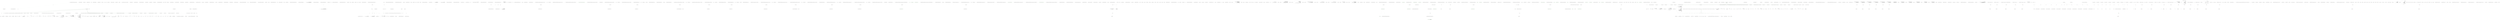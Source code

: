 digraph  {
n98 [label="Hangfire.Continuations.AwaitingJobsPage", span=""];
n0 [cluster="Hangfire.Continuations.AwaitingJobsPage.Execute()", label="Entry Hangfire.Continuations.AwaitingJobsPage.Execute()", span="57-57"];
n1 [cluster="Hangfire.Continuations.AwaitingJobsPage.Execute()", label="WriteLiteral(''\r\n'')", span="61-61"];
n2 [cluster="Hangfire.Continuations.AwaitingJobsPage.Execute()", label="Layout = new LayoutPage(''Awaiting Jobs'')", span="74-74"];
n74 [cluster="Hangfire.Dashboard.RazorPage.WriteLiteral(string)", label="Entry Hangfire.Dashboard.RazorPage.WriteLiteral(string)", span="104-104"];
n3 [cluster="Hangfire.Continuations.AwaitingJobsPage.Execute()", label="int from, perPage", span="76-76"];
n75 [cluster="Hangfire.Dashboard.Pages.LayoutPage.LayoutPage(string)", label="Entry Hangfire.Dashboard.Pages.LayoutPage.LayoutPage(string)", span="4-4"];
n4 [cluster="Hangfire.Continuations.AwaitingJobsPage.Execute()", label="int.TryParse(Query(''from''), out from)", span="78-78"];
n5 [cluster="Hangfire.Continuations.AwaitingJobsPage.Execute()", label="int.TryParse(Query(''count''), out perPage)", span="79-79"];
n76 [cluster="Hangfire.Dashboard.RazorPage.Query(string)", label="Entry Hangfire.Dashboard.RazorPage.Query(string)", span="65-65"];
n77 [cluster="int.TryParse(string, out int)", label="Entry int.TryParse(string, out int)", span="0-0"];
n12 [cluster="Hangfire.Continuations.AwaitingJobsPage.Execute()", label="pager = new Pager(from, perPage, storageConnection.GetSetCount(''awaiting''))", span="93-93"];
n6 [cluster="Hangfire.Continuations.AwaitingJobsPage.Execute()", label="List<string> jobIds", span="81-81"];
n7 [cluster="Hangfire.Continuations.AwaitingJobsPage.Execute()", label="Pager pager", span="82-82"];
n8 [cluster="Hangfire.Continuations.AwaitingJobsPage.Execute()", label="var connection = Storage.GetConnection()", span="84-84"];
n9 [cluster="Hangfire.Continuations.AwaitingJobsPage.Execute()", label="var storageConnection = connection as JobStorageConnection", span="86-86"];
n78 [cluster="Hangfire.JobStorage.GetConnection()", label="Entry Hangfire.JobStorage.GetConnection()", span="56-56"];
n10 [cluster="Hangfire.Continuations.AwaitingJobsPage.Execute()", label="storageConnection == null", span="88-88"];
n13 [cluster="Hangfire.Continuations.AwaitingJobsPage.Execute()", label="jobIds = storageConnection.GetRangeFromSet(''awaiting'', pager.FromRecord, pager.FromRecord + pager.RecordsPerPage - 1)", span="94-94"];
n11 [cluster="Hangfire.Continuations.AwaitingJobsPage.Execute()", label="throw new NotSupportedException(''Continuations are not supported for your current job storage implementation.'');", span="90-90"];
n80 [cluster="Hangfire.Dashboard.Pager.Pager(int, int, long)", label="Entry Hangfire.Dashboard.Pager.Pager(int, int, long)", span="29-29"];
n81 [cluster="Hangfire.Storage.JobStorageConnection.GetSetCount(string)", label="Entry Hangfire.Storage.JobStorageConnection.GetSetCount(string)", span="53-53"];
n23 [cluster="Hangfire.Continuations.AwaitingJobsPage.Execute()", label="Write(Html.PerPageSelector(pager))", span="164-164"];
n69 [cluster="Hangfire.Continuations.AwaitingJobsPage.Execute()", label="Write(Html.Paginator(pager))", span="434-434"];
n14 [cluster="Hangfire.Continuations.AwaitingJobsPage.Execute()", label="WriteLiteral(''\r\n<div class=\''row\''>\r\n    <div class=\''col-md-3\''>\r\n        '')", span="101-101"];
n82 [cluster="Hangfire.Storage.JobStorageConnection.GetRangeFromSet(string, int, int)", label="Entry Hangfire.Storage.JobStorageConnection.GetRangeFromSet(string, int, int)", span="58-58"];
n17 [cluster="Hangfire.Continuations.AwaitingJobsPage.Execute()", label="jobIds.Count > 0", span="117-117"];
n25 [cluster="Hangfire.Continuations.AwaitingJobsPage.Execute()", label=jobIds, span="191-191"];
n15 [cluster="Hangfire.Continuations.AwaitingJobsPage.Execute()", label="Write(Html.JobsSidebar())", span="106-106"];
n16 [cluster="Hangfire.Continuations.AwaitingJobsPage.Execute()", label="WriteLiteral(''\r\n    </div>\r\n    <div class=\''col-md-9\''>\r\n        <h1 class=\''page-header\''>Awaitin'' +\r\n''g Jobs</h1>\r\n\r\n'')", span="111-112"];
n83 [cluster="Hangfire.Dashboard.HtmlHelper.JobsSidebar()", label="Entry Hangfire.Dashboard.HtmlHelper.JobsSidebar()", span="47-47"];
n84 [cluster="Hangfire.Dashboard.RazorPage.Write(object)", label="Entry Hangfire.Dashboard.RazorPage.Write(object)", span="111-111"];
n18 [cluster="Hangfire.Continuations.AwaitingJobsPage.Execute()", label="WriteLiteral(''            <div class=\''js-jobs-list\''>\r\n                <div class=\''btn-toolbar b'' +\r\n''tn-toolbar-top\''>\r\n                    <button class=\''js-jobs-list-command btn bt'' +\r\n''n-sm btn-primary\''\r\n                            data-url=\'''')", span="123-125"];
n71 [cluster="Hangfire.Continuations.AwaitingJobsPage.Execute()", label="WriteLiteral(''            <div class=\''alert alert-info\''>\r\n                No jobs found in awai'' +\r\n''ting state.\r\n            </div>\r\n'')", span="451-452"];
n19 [cluster="Hangfire.Continuations.AwaitingJobsPage.Execute()", label="Write(Url.To(''/jobs/awaiting/enqueue''))", span="130-130"];
n20 [cluster="Hangfire.Continuations.AwaitingJobsPage.Execute()", label="WriteLiteral(@''''''\r\n                            data-loading-text=''''Enqueueing...''''>\r\n                        <span class=''''glyphicon glyphicon-repeat''''></span>\r\n                        Enqueue jobs\r\n                    </button>\r\n\r\n                    <button class=''''js-jobs-list-command btn btn-sm btn-default''''\r\n                            data-url='''''')", span="135-142"];
n85 [cluster="Hangfire.Dashboard.UrlHelper.To(string)", label="Entry Hangfire.Dashboard.UrlHelper.To(string)", span="33-33"];
n21 [cluster="Hangfire.Continuations.AwaitingJobsPage.Execute()", label="Write(Url.To(''/jobs/awaiting/delete''))", span="147-147"];
n22 [cluster="Hangfire.Continuations.AwaitingJobsPage.Execute()", label="WriteLiteral(@''''''\r\n                            data-loading-text=''''Deleting...''''\r\n                            data-confirm=''''Do you really want to DELETE ALL selected jobs?''''>\r\n                        <span class=''''glyphicon glyphicon-remove''''></span>\r\n                        Delete selected\r\n                    </button>\r\n\r\n                    '')", span="152-159"];
n24 [cluster="Hangfire.Continuations.AwaitingJobsPage.Execute()", label="WriteLiteral(@''\r\n                </div>\r\n\r\n                <table class=''''table table-hover''''>\r\n                    <thead>\r\n                        <tr>\r\n                            <th class=''''min-width''''>\r\n                                <input type=''''checkbox'''' class=''''js-jobs-list-select-all'''' />\r\n                            </th>\r\n                            <th class=''''min-width''''>Id</th>\r\n                            <th>Job</th>\r\n                            <th class=''''min-width''''>Options</th>\r\n                            <th class=''''min-width''''>Parent</th>\r\n                            <th class=''''align-right''''>Created</th>\r\n                        </tr>\r\n                    </thead>\r\n                    <tbody>\r\n'')", span="169-186"];
n86 [cluster="Hangfire.Dashboard.HtmlHelper.PerPageSelector(Hangfire.Dashboard.Pager)", label="Entry Hangfire.Dashboard.HtmlHelper.PerPageSelector(Hangfire.Dashboard.Pager)", span="76-76"];
n26 [cluster="Hangfire.Continuations.AwaitingJobsPage.Execute()", label="JobData jobData", span="193-193"];
n68 [cluster="Hangfire.Continuations.AwaitingJobsPage.Execute()", label="WriteLiteral(''                    </tbody>\r\n                </table>\r\n                '')", span="429-429"];
n30 [cluster="Hangfire.Continuations.AwaitingJobsPage.Execute()", label="jobData = connection.GetJobData(jobId)", span="199-199"];
n31 [cluster="Hangfire.Continuations.AwaitingJobsPage.Execute()", label="stateData = connection.GetStateData(jobId)", span="200-200"];
n37 [cluster="Hangfire.Continuations.AwaitingJobsPage.Execute()", label="Write(jobId)", span="228-228"];
n39 [cluster="Hangfire.Continuations.AwaitingJobsPage.Execute()", label="Write(Html.JobIdLink(jobId))", span="239-239"];
n44 [cluster="Hangfire.Continuations.AwaitingJobsPage.Execute()", label="Write(Html.JobNameLink(jobId, jobData.Job))", span="273-273"];
n27 [cluster="Hangfire.Continuations.AwaitingJobsPage.Execute()", label="StateData stateData", span="194-194"];
n28 [cluster="Hangfire.Continuations.AwaitingJobsPage.Execute()", label="StateData parentStateData = null", span="195-195"];
n29 [cluster="Hangfire.Continuations.AwaitingJobsPage.Execute()", label="var connection = Storage.GetConnection()", span="197-197"];
n54 [cluster="Hangfire.Continuations.AwaitingJobsPage.Execute()", label="parentStateData != null", span="334-334"];
n58 [cluster="Hangfire.Continuations.AwaitingJobsPage.Execute()", label="Write(String.Format(''background-color: {0};'', JobHistoryRenderer.GetForegroundStateColor(parentStateData.Name)))", span="356-356"];
n60 [cluster="Hangfire.Continuations.AwaitingJobsPage.Execute()", label="Write(parentStateData.Name)", span="366-366"];
n33 [cluster="Hangfire.Continuations.AwaitingJobsPage.Execute()", label="parentStateData = connection.GetStateData(stateData.Data[''ParentId''])", span="204-204"];
n87 [cluster="Hangfire.Storage.IStorageConnection.GetJobData(string)", label="Entry Hangfire.Storage.IStorageConnection.GetJobData(string)", span="42-42"];
n35 [cluster="Hangfire.Continuations.AwaitingJobsPage.Execute()", label="Write(jobData != null ? ''hover'' : null)", span="217-217"];
n41 [cluster="Hangfire.Continuations.AwaitingJobsPage.Execute()", label="jobData == null", span="249-249"];
n65 [cluster="Hangfire.Continuations.AwaitingJobsPage.Execute()", label="Write(Html.RelativeTime(jobData.CreatedAt))", span="404-404"];
n32 [cluster="Hangfire.Continuations.AwaitingJobsPage.Execute()", label="stateData != null && stateData.Name == AwaitingState.StateName", span="202-202"];
n88 [cluster="Hangfire.Storage.IStorageConnection.GetStateData(string)", label="Entry Hangfire.Storage.IStorageConnection.GetStateData(string)", span="45-45"];
n47 [cluster="Hangfire.Continuations.AwaitingJobsPage.Execute()", label="stateData != null && stateData.Data.ContainsKey(''Options'') && !String.IsNullOrWhiteSpace(stateData.Data[''Options''])", span="287-287"];
n49 [cluster="Hangfire.Continuations.AwaitingJobsPage.Execute()", label="Write(stateData.Data[''Options''])", span="298-298"];
n56 [cluster="Hangfire.Continuations.AwaitingJobsPage.Execute()", label="Write(Url.JobDetails(stateData.Data[''ParentId'']))", span="345-345"];
n34 [cluster="Hangfire.Continuations.AwaitingJobsPage.Execute()", label="WriteLiteral(''                            <tr class=\''js-jobs-list-row '')", span="212-212"];
n36 [cluster="Hangfire.Continuations.AwaitingJobsPage.Execute()", label="WriteLiteral(''\''>\r\n                                <td>\r\n                                    <in'' +\r\n''put type=\''checkbox\'' class=\''js-jobs-list-checkbox\'' name=\''jobs[]\'' value=\'''')", span="222-223"];
n38 [cluster="Hangfire.Continuations.AwaitingJobsPage.Execute()", label="WriteLiteral(''\'' />\r\n                                </td>\r\n                                <td '' +\r\n''class=\''min-width\''>\r\n                                    '')", span="233-234"];
n40 [cluster="Hangfire.Continuations.AwaitingJobsPage.Execute()", label="WriteLiteral(''\r\n                                </td>\r\n'')", span="244-244"];
n89 [cluster="Hangfire.Dashboard.HtmlHelper.JobIdLink(string)", label="Entry Hangfire.Dashboard.HtmlHelper.JobIdLink(string)", span="139-139"];
n42 [cluster="Hangfire.Continuations.AwaitingJobsPage.Execute()", label="WriteLiteral(''                                    <td colspan=\''2\''><em>Job expired.</em></td>\r\n'')", span="255-255"];
n43 [cluster="Hangfire.Continuations.AwaitingJobsPage.Execute()", label="WriteLiteral(''                                    <td>\r\n                                       '' +\r\n'' '')", span="267-268"];
n45 [cluster="Hangfire.Continuations.AwaitingJobsPage.Execute()", label="WriteLiteral(''\r\n                                    </td>\r\n'')", span="278-278"];
n90 [cluster="Hangfire.Dashboard.HtmlHelper.JobNameLink(string, Hangfire.Common.Job)", label="Entry Hangfire.Dashboard.HtmlHelper.JobNameLink(string, Hangfire.Common.Job)", span="146-146"];
n46 [cluster="Hangfire.Continuations.AwaitingJobsPage.Execute()", label="WriteLiteral(''                                    <td class=\''min-width\''>\r\n'')", span="282-282"];
n48 [cluster="Hangfire.Continuations.AwaitingJobsPage.Execute()", label="WriteLiteral(''                                            <code>'')", span="293-293"];
n51 [cluster="Hangfire.Continuations.AwaitingJobsPage.Execute()", label="WriteLiteral(''                                            <em>N/A</em>\r\n'')", span="315-315"];
n91 [cluster="System.Collections.Generic.IDictionary<TKey, TValue>.ContainsKey(TKey)", label="Entry System.Collections.Generic.IDictionary<TKey, TValue>.ContainsKey(TKey)", span="0-0"];
n92 [cluster="string.IsNullOrWhiteSpace(string)", label="Entry string.IsNullOrWhiteSpace(string)", span="0-0"];
n50 [cluster="Hangfire.Continuations.AwaitingJobsPage.Execute()", label="WriteLiteral(''</code>\r\n'')", span="303-303"];
n52 [cluster="Hangfire.Continuations.AwaitingJobsPage.Execute()", label="WriteLiteral(''                                    </td>\r\n'')", span="325-325"];
n53 [cluster="Hangfire.Continuations.AwaitingJobsPage.Execute()", label="WriteLiteral(''                                    <td class=\''min-width\''>\r\n'')", span="329-329"];
n55 [cluster="Hangfire.Continuations.AwaitingJobsPage.Execute()", label="WriteLiteral(''                                            <a href=\'''')", span="340-340"];
n62 [cluster="Hangfire.Continuations.AwaitingJobsPage.Execute()", label="WriteLiteral(''                                            <em>N/A</em>\r\n'')", span="384-384"];
n57 [cluster="Hangfire.Continuations.AwaitingJobsPage.Execute()", label="WriteLiteral(''\''>\r\n                                                <span class=\''label label-defa'' +\r\n''ult label-hover\'' style=\'''')", span="350-351"];
n93 [cluster="Hangfire.Dashboard.UrlHelper.JobDetails(string)", label="Entry Hangfire.Dashboard.UrlHelper.JobDetails(string)", span="43-43"];
n59 [cluster="Hangfire.Continuations.AwaitingJobsPage.Execute()", label="WriteLiteral(''\''>\r\n                                                    '')", span="361-361"];
n94 [cluster="Hangfire.Dashboard.JobHistoryRenderer.GetForegroundStateColor(string)", label="Entry Hangfire.Dashboard.JobHistoryRenderer.GetForegroundStateColor(string)", span="79-79"];
n95 [cluster="string.Format(string, object)", label="Entry string.Format(string, object)", span="0-0"];
n61 [cluster="Hangfire.Continuations.AwaitingJobsPage.Execute()", label="WriteLiteral(''\r\n                                                </span>\r\n                      '' +\r\n''                      </a>\r\n'')", span="371-372"];
n63 [cluster="Hangfire.Continuations.AwaitingJobsPage.Execute()", label="WriteLiteral(''                                    </td>\r\n'')", span="394-394"];
n64 [cluster="Hangfire.Continuations.AwaitingJobsPage.Execute()", label="WriteLiteral(''                                    <td class=\''min-width align-right\''>\r\n         '' +\r\n''                               '')", span="398-399"];
n66 [cluster="Hangfire.Continuations.AwaitingJobsPage.Execute()", label="WriteLiteral(''\r\n                                    </td>\r\n'')", span="409-409"];
n96 [cluster="Hangfire.Dashboard.HtmlHelper.RelativeTime(System.DateTime)", label="Entry Hangfire.Dashboard.HtmlHelper.RelativeTime(System.DateTime)", span="154-154"];
n67 [cluster="Hangfire.Continuations.AwaitingJobsPage.Execute()", label="WriteLiteral(''                            </tr>\r\n'')", span="419-419"];
n70 [cluster="Hangfire.Continuations.AwaitingJobsPage.Execute()", label="WriteLiteral(''\r\n            </div>\r\n'')", span="439-439"];
n97 [cluster="Hangfire.Dashboard.HtmlHelper.Paginator(Hangfire.Dashboard.Pager)", label="Entry Hangfire.Dashboard.HtmlHelper.Paginator(Hangfire.Dashboard.Pager)", span="70-70"];
n72 [cluster="Hangfire.Continuations.AwaitingJobsPage.Execute()", label="WriteLiteral(''    </div>\r\n</div>\r\n'')", span="462-462"];
n73 [cluster="Hangfire.Continuations.AwaitingJobsPage.Execute()", label="Exit Hangfire.Continuations.AwaitingJobsPage.Execute()", span="57-57"];
n79 [cluster="System.NotSupportedException.NotSupportedException(string)", label="Entry System.NotSupportedException.NotSupportedException(string)", span="0-0"];
m0_0 [cluster="HangFire.Redis.Components.DequeuedJobsWatcher.DequeuedJobsWatcher(HangFire.Redis.RedisStorage)", file="AwaitingState.cs", label="Entry HangFire.Redis.Components.DequeuedJobsWatcher.DequeuedJobsWatcher(HangFire.Redis.RedisStorage)", span="39-39"];
m0_1 [cluster="HangFire.Redis.Components.DequeuedJobsWatcher.DequeuedJobsWatcher(HangFire.Redis.RedisStorage)", file="AwaitingState.cs", label="_storage = storage", span="41-41"];
m0_2 [cluster="HangFire.Redis.Components.DequeuedJobsWatcher.DequeuedJobsWatcher(HangFire.Redis.RedisStorage)", file="AwaitingState.cs", label="Exit HangFire.Redis.Components.DequeuedJobsWatcher.DequeuedJobsWatcher(HangFire.Redis.RedisStorage)", span="39-39"];
m0_73 [cluster="HangFire.Server.JobServer.RetryOnException(System.Action, System.Threading.WaitHandle)", file="AwaitingState.cs", label="Entry HangFire.Server.JobServer.RetryOnException(System.Action, System.Threading.WaitHandle)", span="151-151"];
m0_81 [cluster="System.Threading.Thread.Join()", file="AwaitingState.cs", label="Entry System.Threading.Thread.Join()", span="0-0"];
m0_45 [cluster="Unk.SetEntryInHash", file="AwaitingState.cs", label="Entry Unk.SetEntryInHash", span=""];
m0_48 [cluster="HangFire.States.StateMachine.StateMachine(HangFire.Storage.IStorageConnection)", file="AwaitingState.cs", label="Entry HangFire.States.StateMachine.StateMachine(HangFire.Storage.IStorageConnection)", span="36-36"];
m0_72 [cluster="Unk.Info", file="AwaitingState.cs", label="Entry Unk.Info", span=""];
m0_57 [cluster="HangFire.Common.JobHelper.FromStringTimestamp(string)", file="AwaitingState.cs", label="Entry HangFire.Common.JobHelper.FromStringTimestamp(string)", span="51-51"];
m0_26 [cluster="Unk.InfoFormat", file="AwaitingState.cs", label="Entry Unk.InfoFormat", span=""];
m0_80 [cluster="System.Threading.EventWaitHandle.Set()", file="AwaitingState.cs", label="Entry System.Threading.EventWaitHandle.Set()", span="0-0"];
m0_49 [cluster="HangFire.Redis.RedisStorageConnection.RedisStorageConnection(HangFire.Redis.RedisStorage, IRedisClient)", file="AwaitingState.cs", label="Entry HangFire.Redis.RedisStorageConnection.RedisStorageConnection(HangFire.Redis.RedisStorage, IRedisClient)", span="15-15"];
m0_53 [cluster="HangFire.Redis.Components.DequeuedJobsWatcher.TimedOutByFetchedTime(string)", file="AwaitingState.cs", label="Entry HangFire.Redis.Components.DequeuedJobsWatcher.TimedOutByFetchedTime(string)", span="150-150"];
m0_54 [cluster="HangFire.Redis.Components.DequeuedJobsWatcher.TimedOutByFetchedTime(string)", file="AwaitingState.cs", label="return !String.IsNullOrEmpty(fetchedTimestamp) &&\r\n                   (DateTime.UtcNow - JobHelper.FromStringTimestamp(fetchedTimestamp) > JobTimeout);", span="152-153"];
m0_55 [cluster="HangFire.Redis.Components.DequeuedJobsWatcher.TimedOutByFetchedTime(string)", file="AwaitingState.cs", label="Exit HangFire.Redis.Components.DequeuedJobsWatcher.TimedOutByFetchedTime(string)", span="150-150"];
m0_58 [cluster="HangFire.Redis.Components.DequeuedJobsWatcher.TimedOutByCheckedTime(string, string)", file="AwaitingState.cs", label="Entry HangFire.Redis.Components.DequeuedJobsWatcher.TimedOutByCheckedTime(string, string)", span="156-156"];
m0_59 [cluster="HangFire.Redis.Components.DequeuedJobsWatcher.TimedOutByCheckedTime(string, string)", file="AwaitingState.cs", label="!String.IsNullOrEmpty(fetchedTimestamp)", span="161-161"];
m0_61 [cluster="HangFire.Redis.Components.DequeuedJobsWatcher.TimedOutByCheckedTime(string, string)", file="AwaitingState.cs", label="return !String.IsNullOrEmpty(checkedTimestamp) &&\r\n                   (DateTime.UtcNow - JobHelper.FromStringTimestamp(checkedTimestamp) > CheckedTimeout);", span="166-167"];
m0_60 [cluster="HangFire.Redis.Components.DequeuedJobsWatcher.TimedOutByCheckedTime(string, string)", file="AwaitingState.cs", label="return false;", span="163-163"];
m0_62 [cluster="HangFire.Redis.Components.DequeuedJobsWatcher.TimedOutByCheckedTime(string, string)", file="AwaitingState.cs", label="Exit HangFire.Redis.Components.DequeuedJobsWatcher.TimedOutByCheckedTime(string, string)", span="156-156"];
m0_52 [cluster="HangFire.Redis.RedisStorageConnection.RemoveFromDequeuedList(IRedisClient, string, string)", file="AwaitingState.cs", label="Entry HangFire.Redis.RedisStorageConnection.RemoveFromDequeuedList(IRedisClient, string, string)", span="180-180"];
m0_46 [cluster="Unk.TimedOutByFetchedTime", file="AwaitingState.cs", label="Entry Unk.TimedOutByFetchedTime", span=""];
m0_19 [cluster="Unk.GetClient", file="AwaitingState.cs", label="Entry Unk.GetClient", span=""];
m0_47 [cluster="Unk.TimedOutByCheckedTime", file="AwaitingState.cs", label="Entry Unk.TimedOutByCheckedTime", span=""];
m0_56 [cluster="string.IsNullOrEmpty(string)", file="AwaitingState.cs", label="Entry string.IsNullOrEmpty(string)", span="0-0"];
m0_75 [cluster="Unk.Fatal", file="AwaitingState.cs", label="Entry Unk.Fatal", span=""];
m0_24 [cluster="Unk.GetAllItemsFromList", file="AwaitingState.cs", label="Entry Unk.GetAllItemsFromList", span=""];
m0_44 [cluster="HangFire.Common.JobHelper.ToStringTimestamp(System.DateTime)", file="AwaitingState.cs", label="Entry HangFire.Common.JobHelper.ToStringTimestamp(System.DateTime)", span="46-46"];
m0_76 [cluster="HangFire.Redis.Components.DequeuedJobsWatcher.HangFire.Server.IThreadWrappable.Dispose(System.Threading.Thread)", file="AwaitingState.cs", label="Entry HangFire.Redis.Components.DequeuedJobsWatcher.HangFire.Server.IThreadWrappable.Dispose(System.Threading.Thread)", span="196-196"];
m0_77 [cluster="HangFire.Redis.Components.DequeuedJobsWatcher.HangFire.Server.IThreadWrappable.Dispose(System.Threading.Thread)", file="AwaitingState.cs", label="_stopped.Set()", span="198-198"];
m0_78 [cluster="HangFire.Redis.Components.DequeuedJobsWatcher.HangFire.Server.IThreadWrappable.Dispose(System.Threading.Thread)", file="AwaitingState.cs", label="thread.Join()", span="199-199"];
m0_79 [cluster="HangFire.Redis.Components.DequeuedJobsWatcher.HangFire.Server.IThreadWrappable.Dispose(System.Threading.Thread)", file="AwaitingState.cs", label="Exit HangFire.Redis.Components.DequeuedJobsWatcher.HangFire.Server.IThreadWrappable.Dispose(System.Threading.Thread)", span="196-196"];
m0_51 [cluster="HangFire.States.StateMachine.ChangeState(string, HangFire.Common.States.JobState, params string[])", file="AwaitingState.cs", label="Entry HangFire.States.StateMachine.ChangeState(string, HangFire.Common.States.JobState, params string[])", span="113-113"];
m0_20 [cluster="Unk.GetAllItemsFromSet", file="AwaitingState.cs", label="Entry Unk.GetAllItemsFromSet", span=""];
m0_74 [cluster="System.Threading.WaitHandle.WaitOne(System.TimeSpan)", file="AwaitingState.cs", label="Entry System.Threading.WaitHandle.WaitOne(System.TimeSpan)", span="0-0"];
m0_43 [cluster="Unk.IsNullOrEmpty", file="AwaitingState.cs", label="Entry Unk.IsNullOrEmpty", span=""];
m0_25 [cluster="Unk.RequeueJobIfTimedOut", file="AwaitingState.cs", label="Entry Unk.RequeueJobIfTimedOut", span=""];
m0_22 [cluster="Unk.Format", file="AwaitingState.cs", label="Entry Unk.Format", span=""];
m0_42 [cluster="Unk.GetValuesFromHash", file="AwaitingState.cs", label="Entry Unk.GetValuesFromHash", span=""];
m0_21 [cluster="Unk.DebugFormat", file="AwaitingState.cs", label="Entry Unk.DebugFormat", span=""];
m0_3 [cluster="HangFire.Redis.Components.DequeuedJobsWatcher.FindAndRequeueTimedOutJobs()", file="AwaitingState.cs", label="Entry HangFire.Redis.Components.DequeuedJobsWatcher.FindAndRequeueTimedOutJobs()", span="44-44"];
m0_4 [cluster="HangFire.Redis.Components.DequeuedJobsWatcher.FindAndRequeueTimedOutJobs()", file="AwaitingState.cs", label="var redis = _storage.PooledManager.GetClient()", span="46-46"];
m0_5 [cluster="HangFire.Redis.Components.DequeuedJobsWatcher.FindAndRequeueTimedOutJobs()", file="AwaitingState.cs", label="var queues = redis.GetAllItemsFromSet(''hangfire:queues'')", span="48-48"];
m0_8 [cluster="HangFire.Redis.Components.DequeuedJobsWatcher.FindAndRequeueTimedOutJobs()", file="AwaitingState.cs", label="redis.AcquireLock(\r\n                        String.Format(''hangfire:queue:{0}:dequeued:lock'', queue),\r\n                        DequeuedLockTimeout)", span="58-60"];
m0_10 [cluster="HangFire.Redis.Components.DequeuedJobsWatcher.FindAndRequeueTimedOutJobs()", file="AwaitingState.cs", label="var jobIds = redis.GetAllItemsFromList(\r\n                            String.Format(''hangfire:queue:{0}:dequeued'', queue))", span="65-66"];
m0_13 [cluster="HangFire.Redis.Components.DequeuedJobsWatcher.FindAndRequeueTimedOutJobs()", file="AwaitingState.cs", label="RequeueJobIfTimedOut(redis, jobId, queue)", span="72-72"];
m0_6 [cluster="HangFire.Redis.Components.DequeuedJobsWatcher.FindAndRequeueTimedOutJobs()", file="AwaitingState.cs", label=queues, span="50-50"];
m0_7 [cluster="HangFire.Redis.Components.DequeuedJobsWatcher.FindAndRequeueTimedOutJobs()", file="AwaitingState.cs", label="Logger.DebugFormat(\r\n                        ''Acquiring the lock for the dequeued list of the '{0}' queue...'', queue)", span="55-56"];
m0_9 [cluster="HangFire.Redis.Components.DequeuedJobsWatcher.FindAndRequeueTimedOutJobs()", file="AwaitingState.cs", label="Logger.DebugFormat(\r\n                            ''Looking for timed out jobs in the '{0}' queue...'', queue)", span="62-63"];
m0_16 [cluster="HangFire.Redis.Components.DequeuedJobsWatcher.FindAndRequeueTimedOutJobs()", file="AwaitingState.cs", label="Logger.DebugFormat(''No timed out jobs were found in the '{0}' queue'', queue)", span="80-80"];
m0_17 [cluster="HangFire.Redis.Components.DequeuedJobsWatcher.FindAndRequeueTimedOutJobs()", file="AwaitingState.cs", label="Logger.InfoFormat(\r\n                                ''{0} timed out jobs were found in the '{1}' queue and re-queued.'',\r\n                                requeued,\r\n                                queue)", span="84-87"];
m0_11 [cluster="HangFire.Redis.Components.DequeuedJobsWatcher.FindAndRequeueTimedOutJobs()", file="AwaitingState.cs", label="var requeued = 0", span="68-68"];
m0_12 [cluster="HangFire.Redis.Components.DequeuedJobsWatcher.FindAndRequeueTimedOutJobs()", file="AwaitingState.cs", label=jobIds, span="70-70"];
m0_14 [cluster="HangFire.Redis.Components.DequeuedJobsWatcher.FindAndRequeueTimedOutJobs()", file="AwaitingState.cs", label="requeued++", span="74-74"];
m0_15 [cluster="HangFire.Redis.Components.DequeuedJobsWatcher.FindAndRequeueTimedOutJobs()", file="AwaitingState.cs", label="requeued == 0", span="78-78"];
m0_18 [cluster="HangFire.Redis.Components.DequeuedJobsWatcher.FindAndRequeueTimedOutJobs()", file="AwaitingState.cs", label="Exit HangFire.Redis.Components.DequeuedJobsWatcher.FindAndRequeueTimedOutJobs()", span="44-44"];
m0_63 [cluster="HangFire.Redis.Components.DequeuedJobsWatcher.HangFire.Server.IThreadWrappable.Work()", file="AwaitingState.cs", label="Entry HangFire.Redis.Components.DequeuedJobsWatcher.HangFire.Server.IThreadWrappable.Work()", span="170-170"];
m0_64 [cluster="HangFire.Redis.Components.DequeuedJobsWatcher.HangFire.Server.IThreadWrappable.Work()", file="AwaitingState.cs", label="Logger.Info(''Dequeued jobs watcher has been started.'')", span="174-174"];
m0_65 [cluster="HangFire.Redis.Components.DequeuedJobsWatcher.HangFire.Server.IThreadWrappable.Work()", file="AwaitingState.cs", label=true, span="176-176"];
m0_66 [cluster="HangFire.Redis.Components.DequeuedJobsWatcher.HangFire.Server.IThreadWrappable.Work()", file="AwaitingState.cs", label="JobServer.RetryOnException(FindAndRequeueTimedOutJobs, _stopped)", span="178-178"];
m0_68 [cluster="HangFire.Redis.Components.DequeuedJobsWatcher.HangFire.Server.IThreadWrappable.Work()", file="AwaitingState.cs", label="Logger.Info(''Dequeued jobs watcher has been stopped.'')", span="186-186"];
m0_67 [cluster="HangFire.Redis.Components.DequeuedJobsWatcher.HangFire.Server.IThreadWrappable.Work()", file="AwaitingState.cs", label="_stopped.WaitOne(SleepTimeout)", span="180-180"];
m0_69 [cluster="HangFire.Redis.Components.DequeuedJobsWatcher.HangFire.Server.IThreadWrappable.Work()", file="AwaitingState.cs", label=Exception, span="188-188"];
m0_70 [cluster="HangFire.Redis.Components.DequeuedJobsWatcher.HangFire.Server.IThreadWrappable.Work()", file="AwaitingState.cs", label="Logger.Fatal(\r\n                    ''Unexpected exception caught in the dequeued jobs watcher. Timed out jobs will not be re-queued.'',\r\n                    ex)", span="190-192"];
m0_71 [cluster="HangFire.Redis.Components.DequeuedJobsWatcher.HangFire.Server.IThreadWrappable.Work()", file="AwaitingState.cs", label="Exit HangFire.Redis.Components.DequeuedJobsWatcher.HangFire.Server.IThreadWrappable.Work()", span="170-170"];
m0_32 [cluster="HangFire.Redis.Components.DequeuedJobsWatcher.RequeueJobIfTimedOut(IRedisClient, string, string)", file="AwaitingState.cs", label="redis.SetEntryInHash(\r\n                    String.Format(''hangfire:job:{0}'', jobId),\r\n                    ''Checked'',\r\n                    JobHelper.ToStringTimestamp(DateTime.UtcNow))", span="124-127"];
m0_27 [cluster="HangFire.Redis.Components.DequeuedJobsWatcher.RequeueJobIfTimedOut(IRedisClient, string, string)", file="AwaitingState.cs", label="Entry HangFire.Redis.Components.DequeuedJobsWatcher.RequeueJobIfTimedOut(IRedisClient, string, string)", span="94-94"];
m0_28 [cluster="HangFire.Redis.Components.DequeuedJobsWatcher.RequeueJobIfTimedOut(IRedisClient, string, string)", file="AwaitingState.cs", label="var flags = redis.GetValuesFromHash(\r\n                String.Format(''hangfire:job:{0}'', jobId),\r\n                ''Fetched'',\r\n                ''Checked'')", span="96-99"];
m0_34 [cluster="HangFire.Redis.Components.DequeuedJobsWatcher.RequeueJobIfTimedOut(IRedisClient, string, string)", file="AwaitingState.cs", label="var stateMachine = new StateMachine(new RedisStorageConnection(_storage, redis))", span="136-136"];
m0_36 [cluster="HangFire.Redis.Components.DequeuedJobsWatcher.RequeueJobIfTimedOut(IRedisClient, string, string)", file="AwaitingState.cs", label="stateMachine.ChangeState(jobId, state, EnqueuedState.Name, ProcessingState.Name)", span="139-139"];
m0_37 [cluster="HangFire.Redis.Components.DequeuedJobsWatcher.RequeueJobIfTimedOut(IRedisClient, string, string)", file="AwaitingState.cs", label="RedisStorageConnection.RemoveFromDequeuedList(redis, queue, jobId)", span="141-141"];
m0_29 [cluster="HangFire.Redis.Components.DequeuedJobsWatcher.RequeueJobIfTimedOut(IRedisClient, string, string)", file="AwaitingState.cs", label="var fetched = flags[0]", span="101-101"];
m0_30 [cluster="HangFire.Redis.Components.DequeuedJobsWatcher.RequeueJobIfTimedOut(IRedisClient, string, string)", file="AwaitingState.cs", label="var @checked = flags[1]", span="102-102"];
m0_31 [cluster="HangFire.Redis.Components.DequeuedJobsWatcher.RequeueJobIfTimedOut(IRedisClient, string, string)", file="AwaitingState.cs", label="String.IsNullOrEmpty(fetched) && String.IsNullOrEmpty(@checked)", span="104-104"];
m0_33 [cluster="HangFire.Redis.Components.DequeuedJobsWatcher.RequeueJobIfTimedOut(IRedisClient, string, string)", file="AwaitingState.cs", label="TimedOutByFetchedTime(fetched) || TimedOutByCheckedTime(fetched, @checked)", span="134-134"];
m0_39 [cluster="HangFire.Redis.Components.DequeuedJobsWatcher.RequeueJobIfTimedOut(IRedisClient, string, string)", file="AwaitingState.cs", label="return false;", span="147-147"];
m0_35 [cluster="HangFire.Redis.Components.DequeuedJobsWatcher.RequeueJobIfTimedOut(IRedisClient, string, string)", file="AwaitingState.cs", label="var state = new EnqueuedState(''Requeued due to time out'')", span="137-137"];
m0_38 [cluster="HangFire.Redis.Components.DequeuedJobsWatcher.RequeueJobIfTimedOut(IRedisClient, string, string)", file="AwaitingState.cs", label="return true;", span="143-143"];
m0_40 [cluster="HangFire.Redis.Components.DequeuedJobsWatcher.RequeueJobIfTimedOut(IRedisClient, string, string)", file="AwaitingState.cs", label="Exit HangFire.Redis.Components.DequeuedJobsWatcher.RequeueJobIfTimedOut(IRedisClient, string, string)", span="94-94"];
m0_23 [cluster="Unk.AcquireLock", file="AwaitingState.cs", label="Entry Unk.AcquireLock", span=""];
m0_50 [cluster="HangFire.States.EnqueuedState.EnqueuedState(string)", file="AwaitingState.cs", label="Entry HangFire.States.EnqueuedState.EnqueuedState(string)", span="31-31"];
m0_82 [file="AwaitingState.cs", label="HangFire.Redis.Components.DequeuedJobsWatcher", span=""];
m1_5 [cluster="System.ArgumentNullException.ArgumentNullException(string)", file="BackgroundJobClientExtensions.cs", label="Entry System.ArgumentNullException.ArgumentNullException(string)", span="0-0"];
m1_26 [cluster="Hangfire.BackgroundJobClientExtensions.Schedule<T>(Hangfire.IBackgroundJobClient, System.Linq.Expressions.Expression<System.Action<T>>, System.TimeSpan)", file="BackgroundJobClientExtensions.cs", label="Entry Hangfire.BackgroundJobClientExtensions.Schedule<T>(Hangfire.IBackgroundJobClient, System.Linq.Expressions.Expression<System.Action<T>>, System.TimeSpan)", span="104-104"];
m1_27 [cluster="Hangfire.BackgroundJobClientExtensions.Schedule<T>(Hangfire.IBackgroundJobClient, System.Linq.Expressions.Expression<System.Action<T>>, System.TimeSpan)", file="BackgroundJobClientExtensions.cs", label="client == null", span="106-106"];
m1_29 [cluster="Hangfire.BackgroundJobClientExtensions.Schedule<T>(Hangfire.IBackgroundJobClient, System.Linq.Expressions.Expression<System.Action<T>>, System.TimeSpan)", file="BackgroundJobClientExtensions.cs", label="return client.Create(methodCall, new ScheduledState(delay));", span="108-108"];
m1_28 [cluster="Hangfire.BackgroundJobClientExtensions.Schedule<T>(Hangfire.IBackgroundJobClient, System.Linq.Expressions.Expression<System.Action<T>>, System.TimeSpan)", file="BackgroundJobClientExtensions.cs", label="throw new ArgumentNullException(''client'');", span="106-106"];
m1_30 [cluster="Hangfire.BackgroundJobClientExtensions.Schedule<T>(Hangfire.IBackgroundJobClient, System.Linq.Expressions.Expression<System.Action<T>>, System.TimeSpan)", file="BackgroundJobClientExtensions.cs", label="Exit Hangfire.BackgroundJobClientExtensions.Schedule<T>(Hangfire.IBackgroundJobClient, System.Linq.Expressions.Expression<System.Action<T>>, System.TimeSpan)", span="104-104"];
m1_77 [cluster="Hangfire.BackgroundJobClientExtensions.ContinueWith(Hangfire.IBackgroundJobClient, string, System.Linq.Expressions.Expression<System.Action>, Hangfire.States.IState)", file="BackgroundJobClientExtensions.cs", label="Entry Hangfire.BackgroundJobClientExtensions.ContinueWith(Hangfire.IBackgroundJobClient, string, System.Linq.Expressions.Expression<System.Action>, Hangfire.States.IState)", span="279-279"];
m1_78 [cluster="Hangfire.BackgroundJobClientExtensions.ContinueWith(Hangfire.IBackgroundJobClient, string, System.Linq.Expressions.Expression<System.Action>, Hangfire.States.IState)", color=green, community=0, file="BackgroundJobClientExtensions.cs", label="return ContinueWith(client, parentId, methodCall, nextState, JobContinuationOptions.OnlyOnSucceededState);", prediction=0, span="285-285"];
m1_79 [cluster="Hangfire.BackgroundJobClientExtensions.ContinueWith(Hangfire.IBackgroundJobClient, string, System.Linq.Expressions.Expression<System.Action>, Hangfire.States.IState)", file="BackgroundJobClientExtensions.cs", label="Exit Hangfire.BackgroundJobClientExtensions.ContinueWith(Hangfire.IBackgroundJobClient, string, System.Linq.Expressions.Expression<System.Action>, Hangfire.States.IState)", span="279-279"];
m1_6 [cluster="Hangfire.States.EnqueuedState.EnqueuedState()", file="BackgroundJobClientExtensions.cs", label="Entry Hangfire.States.EnqueuedState.EnqueuedState()", span="31-31"];
m1_36 [cluster="Hangfire.BackgroundJobClientExtensions.Create(Hangfire.IBackgroundJobClient, System.Linq.Expressions.Expression<System.Action>, Hangfire.States.IState)", file="BackgroundJobClientExtensions.cs", label="Entry Hangfire.BackgroundJobClientExtensions.Create(Hangfire.IBackgroundJobClient, System.Linq.Expressions.Expression<System.Action>, Hangfire.States.IState)", span="138-138"];
m1_37 [cluster="Hangfire.BackgroundJobClientExtensions.Create(Hangfire.IBackgroundJobClient, System.Linq.Expressions.Expression<System.Action>, Hangfire.States.IState)", file="BackgroundJobClientExtensions.cs", label="client == null", span="143-143"];
m1_39 [cluster="Hangfire.BackgroundJobClientExtensions.Create(Hangfire.IBackgroundJobClient, System.Linq.Expressions.Expression<System.Action>, Hangfire.States.IState)", file="BackgroundJobClientExtensions.cs", label="return client.Create(Job.FromExpression(methodCall), state);", span="145-145"];
m1_38 [cluster="Hangfire.BackgroundJobClientExtensions.Create(Hangfire.IBackgroundJobClient, System.Linq.Expressions.Expression<System.Action>, Hangfire.States.IState)", file="BackgroundJobClientExtensions.cs", label="throw new ArgumentNullException(''client'');", span="143-143"];
m1_40 [cluster="Hangfire.BackgroundJobClientExtensions.Create(Hangfire.IBackgroundJobClient, System.Linq.Expressions.Expression<System.Action>, Hangfire.States.IState)", file="BackgroundJobClientExtensions.cs", label="Exit Hangfire.BackgroundJobClientExtensions.Create(Hangfire.IBackgroundJobClient, System.Linq.Expressions.Expression<System.Action>, Hangfire.States.IState)", span="138-138"];
m1_68 [cluster="Hangfire.BackgroundJobClientExtensions.Requeue(Hangfire.IBackgroundJobClient, string, string)", file="BackgroundJobClientExtensions.cs", label="Entry Hangfire.BackgroundJobClientExtensions.Requeue(Hangfire.IBackgroundJobClient, string, string)", span="265-265"];
m1_69 [cluster="Hangfire.BackgroundJobClientExtensions.Requeue(Hangfire.IBackgroundJobClient, string, string)", file="BackgroundJobClientExtensions.cs", label="client == null", span="267-267"];
m1_72 [cluster="Hangfire.BackgroundJobClientExtensions.Requeue(Hangfire.IBackgroundJobClient, string, string)", file="BackgroundJobClientExtensions.cs", label="return client.ChangeState(jobId, state, fromState);", span="270-270"];
m1_70 [cluster="Hangfire.BackgroundJobClientExtensions.Requeue(Hangfire.IBackgroundJobClient, string, string)", file="BackgroundJobClientExtensions.cs", label="throw new ArgumentNullException(''client'');", span="267-267"];
m1_71 [cluster="Hangfire.BackgroundJobClientExtensions.Requeue(Hangfire.IBackgroundJobClient, string, string)", file="BackgroundJobClientExtensions.cs", label="var state = new EnqueuedState()", span="269-269"];
m1_73 [cluster="Hangfire.BackgroundJobClientExtensions.Requeue(Hangfire.IBackgroundJobClient, string, string)", file="BackgroundJobClientExtensions.cs", label="Exit Hangfire.BackgroundJobClientExtensions.Requeue(Hangfire.IBackgroundJobClient, string, string)", span="265-265"];
m1_55 [cluster="Hangfire.BackgroundJobClientExtensions.Delete(Hangfire.IBackgroundJobClient, string)", file="BackgroundJobClientExtensions.cs", label="Entry Hangfire.BackgroundJobClientExtensions.Delete(Hangfire.IBackgroundJobClient, string)", span="204-204"];
m1_56 [cluster="Hangfire.BackgroundJobClientExtensions.Delete(Hangfire.IBackgroundJobClient, string)", file="BackgroundJobClientExtensions.cs", label="return Delete(client, jobId, null);", span="206-206"];
m1_57 [cluster="Hangfire.BackgroundJobClientExtensions.Delete(Hangfire.IBackgroundJobClient, string)", file="BackgroundJobClientExtensions.cs", label="Exit Hangfire.BackgroundJobClientExtensions.Delete(Hangfire.IBackgroundJobClient, string)", span="204-204"];
m1_31 [cluster="Hangfire.BackgroundJobClientExtensions.Schedule<T>(Hangfire.IBackgroundJobClient, System.Linq.Expressions.Expression<System.Action<T>>, System.DateTimeOffset)", file="BackgroundJobClientExtensions.cs", label="Entry Hangfire.BackgroundJobClientExtensions.Schedule<T>(Hangfire.IBackgroundJobClient, System.Linq.Expressions.Expression<System.Action<T>>, System.DateTimeOffset)", span="120-120"];
m1_32 [cluster="Hangfire.BackgroundJobClientExtensions.Schedule<T>(Hangfire.IBackgroundJobClient, System.Linq.Expressions.Expression<System.Action<T>>, System.DateTimeOffset)", file="BackgroundJobClientExtensions.cs", label="client == null", span="125-125"];
m1_34 [cluster="Hangfire.BackgroundJobClientExtensions.Schedule<T>(Hangfire.IBackgroundJobClient, System.Linq.Expressions.Expression<System.Action<T>>, System.DateTimeOffset)", file="BackgroundJobClientExtensions.cs", label="return client.Create(methodCall, new ScheduledState(enqueueAt.UtcDateTime));", span="127-127"];
m1_33 [cluster="Hangfire.BackgroundJobClientExtensions.Schedule<T>(Hangfire.IBackgroundJobClient, System.Linq.Expressions.Expression<System.Action<T>>, System.DateTimeOffset)", file="BackgroundJobClientExtensions.cs", label="throw new ArgumentNullException(''client'');", span="125-125"];
m1_35 [cluster="Hangfire.BackgroundJobClientExtensions.Schedule<T>(Hangfire.IBackgroundJobClient, System.Linq.Expressions.Expression<System.Action<T>>, System.DateTimeOffset)", file="BackgroundJobClientExtensions.cs", label="Exit Hangfire.BackgroundJobClientExtensions.Schedule<T>(Hangfire.IBackgroundJobClient, System.Linq.Expressions.Expression<System.Action<T>>, System.DateTimeOffset)", span="120-120"];
m1_49 [cluster="Hangfire.BackgroundJobClientExtensions.ChangeState(Hangfire.IBackgroundJobClient, string, Hangfire.States.IState)", file="BackgroundJobClientExtensions.cs", label="Entry Hangfire.BackgroundJobClientExtensions.ChangeState(Hangfire.IBackgroundJobClient, string, Hangfire.States.IState)", span="177-177"];
m1_50 [cluster="Hangfire.BackgroundJobClientExtensions.ChangeState(Hangfire.IBackgroundJobClient, string, Hangfire.States.IState)", file="BackgroundJobClientExtensions.cs", label="client == null", span="179-179"];
m1_52 [cluster="Hangfire.BackgroundJobClientExtensions.ChangeState(Hangfire.IBackgroundJobClient, string, Hangfire.States.IState)", file="BackgroundJobClientExtensions.cs", label="return client.ChangeState(jobId, state, null);", span="180-180"];
m1_51 [cluster="Hangfire.BackgroundJobClientExtensions.ChangeState(Hangfire.IBackgroundJobClient, string, Hangfire.States.IState)", file="BackgroundJobClientExtensions.cs", label="throw new ArgumentNullException(''client'');", span="179-179"];
m1_53 [cluster="Hangfire.BackgroundJobClientExtensions.ChangeState(Hangfire.IBackgroundJobClient, string, Hangfire.States.IState)", file="BackgroundJobClientExtensions.cs", label="Exit Hangfire.BackgroundJobClientExtensions.ChangeState(Hangfire.IBackgroundJobClient, string, Hangfire.States.IState)", span="177-177"];
m1_58 [cluster="Hangfire.BackgroundJobClientExtensions.Delete(Hangfire.IBackgroundJobClient, string, string)", file="BackgroundJobClientExtensions.cs", label="Entry Hangfire.BackgroundJobClientExtensions.Delete(Hangfire.IBackgroundJobClient, string, string)", span="233-233"];
m1_59 [cluster="Hangfire.BackgroundJobClientExtensions.Delete(Hangfire.IBackgroundJobClient, string, string)", file="BackgroundJobClientExtensions.cs", label="client == null", span="235-235"];
m1_62 [cluster="Hangfire.BackgroundJobClientExtensions.Delete(Hangfire.IBackgroundJobClient, string, string)", file="BackgroundJobClientExtensions.cs", label="return client.ChangeState(jobId, state, fromState);", span="238-238"];
m1_60 [cluster="Hangfire.BackgroundJobClientExtensions.Delete(Hangfire.IBackgroundJobClient, string, string)", file="BackgroundJobClientExtensions.cs", label="throw new ArgumentNullException(''client'');", span="235-235"];
m1_61 [cluster="Hangfire.BackgroundJobClientExtensions.Delete(Hangfire.IBackgroundJobClient, string, string)", file="BackgroundJobClientExtensions.cs", label="var state = new DeletedState()", span="237-237"];
m1_63 [cluster="Hangfire.BackgroundJobClientExtensions.Delete(Hangfire.IBackgroundJobClient, string, string)", file="BackgroundJobClientExtensions.cs", label="Exit Hangfire.BackgroundJobClientExtensions.Delete(Hangfire.IBackgroundJobClient, string, string)", span="233-233"];
m1_13 [cluster="Hangfire.IBackgroundJobClient.Create<T>(System.Linq.Expressions.Expression<System.Action<T>>, Hangfire.States.IState)", file="BackgroundJobClientExtensions.cs", label="Entry Hangfire.IBackgroundJobClient.Create<T>(System.Linq.Expressions.Expression<System.Action<T>>, Hangfire.States.IState)", span="158-158"];
m1_14 [cluster="Hangfire.BackgroundJobClientExtensions.Schedule(Hangfire.IBackgroundJobClient, System.Linq.Expressions.Expression<System.Action>, System.TimeSpan)", file="BackgroundJobClientExtensions.cs", label="Entry Hangfire.BackgroundJobClientExtensions.Schedule(Hangfire.IBackgroundJobClient, System.Linq.Expressions.Expression<System.Action>, System.TimeSpan)", span="69-69"];
m1_15 [cluster="Hangfire.BackgroundJobClientExtensions.Schedule(Hangfire.IBackgroundJobClient, System.Linq.Expressions.Expression<System.Action>, System.TimeSpan)", file="BackgroundJobClientExtensions.cs", label="client == null", span="71-71"];
m1_17 [cluster="Hangfire.BackgroundJobClientExtensions.Schedule(Hangfire.IBackgroundJobClient, System.Linq.Expressions.Expression<System.Action>, System.TimeSpan)", file="BackgroundJobClientExtensions.cs", label="return client.Create(methodCall, new ScheduledState(delay));", span="73-73"];
m1_16 [cluster="Hangfire.BackgroundJobClientExtensions.Schedule(Hangfire.IBackgroundJobClient, System.Linq.Expressions.Expression<System.Action>, System.TimeSpan)", file="BackgroundJobClientExtensions.cs", label="throw new ArgumentNullException(''client'');", span="71-71"];
m1_18 [cluster="Hangfire.BackgroundJobClientExtensions.Schedule(Hangfire.IBackgroundJobClient, System.Linq.Expressions.Expression<System.Action>, System.TimeSpan)", file="BackgroundJobClientExtensions.cs", label="Exit Hangfire.BackgroundJobClientExtensions.Schedule(Hangfire.IBackgroundJobClient, System.Linq.Expressions.Expression<System.Action>, System.TimeSpan)", span="69-69"];
m1_20 [cluster="Hangfire.BackgroundJobClientExtensions.Schedule(Hangfire.IBackgroundJobClient, System.Linq.Expressions.Expression<System.Action>, System.DateTimeOffset)", file="BackgroundJobClientExtensions.cs", label="Entry Hangfire.BackgroundJobClientExtensions.Schedule(Hangfire.IBackgroundJobClient, System.Linq.Expressions.Expression<System.Action>, System.DateTimeOffset)", span="84-84"];
m1_21 [cluster="Hangfire.BackgroundJobClientExtensions.Schedule(Hangfire.IBackgroundJobClient, System.Linq.Expressions.Expression<System.Action>, System.DateTimeOffset)", file="BackgroundJobClientExtensions.cs", label="client == null", span="89-89"];
m1_23 [cluster="Hangfire.BackgroundJobClientExtensions.Schedule(Hangfire.IBackgroundJobClient, System.Linq.Expressions.Expression<System.Action>, System.DateTimeOffset)", file="BackgroundJobClientExtensions.cs", label="return client.Create(methodCall, new ScheduledState(enqueueAt.UtcDateTime));", span="91-91"];
m1_22 [cluster="Hangfire.BackgroundJobClientExtensions.Schedule(Hangfire.IBackgroundJobClient, System.Linq.Expressions.Expression<System.Action>, System.DateTimeOffset)", file="BackgroundJobClientExtensions.cs", label="throw new ArgumentNullException(''client'');", span="89-89"];
m1_24 [cluster="Hangfire.BackgroundJobClientExtensions.Schedule(Hangfire.IBackgroundJobClient, System.Linq.Expressions.Expression<System.Action>, System.DateTimeOffset)", file="BackgroundJobClientExtensions.cs", label="Exit Hangfire.BackgroundJobClientExtensions.Schedule(Hangfire.IBackgroundJobClient, System.Linq.Expressions.Expression<System.Action>, System.DateTimeOffset)", span="84-84"];
m1_42 [cluster="Hangfire.IBackgroundJobClient.Create(Hangfire.Common.Job, Hangfire.States.IState)", file="BackgroundJobClientExtensions.cs", label="Entry Hangfire.IBackgroundJobClient.Create(Hangfire.Common.Job, Hangfire.States.IState)", span="41-41"];
m1_8 [cluster="Hangfire.BackgroundJobClientExtensions.Enqueue<T>(Hangfire.IBackgroundJobClient, System.Linq.Expressions.Expression<System.Action<T>>)", file="BackgroundJobClientExtensions.cs", label="Entry Hangfire.BackgroundJobClientExtensions.Enqueue<T>(Hangfire.IBackgroundJobClient, System.Linq.Expressions.Expression<System.Action<T>>)", span="54-54"];
m1_9 [cluster="Hangfire.BackgroundJobClientExtensions.Enqueue<T>(Hangfire.IBackgroundJobClient, System.Linq.Expressions.Expression<System.Action<T>>)", file="BackgroundJobClientExtensions.cs", label="client == null", span="56-56"];
m1_11 [cluster="Hangfire.BackgroundJobClientExtensions.Enqueue<T>(Hangfire.IBackgroundJobClient, System.Linq.Expressions.Expression<System.Action<T>>)", file="BackgroundJobClientExtensions.cs", label="return client.Create(methodCall, new EnqueuedState());", span="58-58"];
m1_10 [cluster="Hangfire.BackgroundJobClientExtensions.Enqueue<T>(Hangfire.IBackgroundJobClient, System.Linq.Expressions.Expression<System.Action<T>>)", file="BackgroundJobClientExtensions.cs", label="throw new ArgumentNullException(''client'');", span="56-56"];
m1_12 [cluster="Hangfire.BackgroundJobClientExtensions.Enqueue<T>(Hangfire.IBackgroundJobClient, System.Linq.Expressions.Expression<System.Action<T>>)", file="BackgroundJobClientExtensions.cs", label="Exit Hangfire.BackgroundJobClientExtensions.Enqueue<T>(Hangfire.IBackgroundJobClient, System.Linq.Expressions.Expression<System.Action<T>>)", span="54-54"];
m1_43 [cluster="Hangfire.BackgroundJobClientExtensions.Create<T>(Hangfire.IBackgroundJobClient, System.Linq.Expressions.Expression<System.Action<T>>, Hangfire.States.IState)", file="BackgroundJobClientExtensions.cs", label="Entry Hangfire.BackgroundJobClientExtensions.Create<T>(Hangfire.IBackgroundJobClient, System.Linq.Expressions.Expression<System.Action<T>>, Hangfire.States.IState)", span="158-158"];
m1_44 [cluster="Hangfire.BackgroundJobClientExtensions.Create<T>(Hangfire.IBackgroundJobClient, System.Linq.Expressions.Expression<System.Action<T>>, Hangfire.States.IState)", file="BackgroundJobClientExtensions.cs", label="client == null", span="163-163"];
m1_46 [cluster="Hangfire.BackgroundJobClientExtensions.Create<T>(Hangfire.IBackgroundJobClient, System.Linq.Expressions.Expression<System.Action<T>>, Hangfire.States.IState)", file="BackgroundJobClientExtensions.cs", label="return client.Create(Job.FromExpression(methodCall), state);", span="165-165"];
m1_45 [cluster="Hangfire.BackgroundJobClientExtensions.Create<T>(Hangfire.IBackgroundJobClient, System.Linq.Expressions.Expression<System.Action<T>>, Hangfire.States.IState)", file="BackgroundJobClientExtensions.cs", label="throw new ArgumentNullException(''client'');", span="163-163"];
m1_47 [cluster="Hangfire.BackgroundJobClientExtensions.Create<T>(Hangfire.IBackgroundJobClient, System.Linq.Expressions.Expression<System.Action<T>>, Hangfire.States.IState)", file="BackgroundJobClientExtensions.cs", label="Exit Hangfire.BackgroundJobClientExtensions.Create<T>(Hangfire.IBackgroundJobClient, System.Linq.Expressions.Expression<System.Action<T>>, Hangfire.States.IState)", span="158-158"];
m1_64 [cluster="Hangfire.States.DeletedState.DeletedState()", file="BackgroundJobClientExtensions.cs", label="Entry Hangfire.States.DeletedState.DeletedState()", span="27-27"];
m1_19 [cluster="Hangfire.States.ScheduledState.ScheduledState(System.TimeSpan)", file="BackgroundJobClientExtensions.cs", label="Entry Hangfire.States.ScheduledState.ScheduledState(System.TimeSpan)", span="28-28"];
m1_80 [cluster="Hangfire.BackgroundJobClientExtensions.ContinueWith(Hangfire.IBackgroundJobClient, string, System.Linq.Expressions.Expression<System.Action>, Hangfire.States.IState, Hangfire.JobContinuationOptions)", file="BackgroundJobClientExtensions.cs", label="Entry Hangfire.BackgroundJobClientExtensions.ContinueWith(Hangfire.IBackgroundJobClient, string, System.Linq.Expressions.Expression<System.Action>, Hangfire.States.IState, Hangfire.JobContinuationOptions)", span="297-297"];
m1_84 [cluster="Hangfire.BackgroundJobClientExtensions.ContinueWith(Hangfire.IBackgroundJobClient, string, System.Linq.Expressions.Expression<System.Action>, Hangfire.States.IState, Hangfire.JobContinuationOptions)", color=green, community=0, file="BackgroundJobClientExtensions.cs", label="client == null", prediction=1, span="304-304"];
m1_85 [cluster="Hangfire.BackgroundJobClientExtensions.ContinueWith(Hangfire.IBackgroundJobClient, string, System.Linq.Expressions.Expression<System.Action>, Hangfire.States.IState, Hangfire.JobContinuationOptions)", color=green, community=0, file="BackgroundJobClientExtensions.cs", label="throw new ArgumentNullException(''client'');", prediction=2, span="304-304"];
m1_86 [cluster="Hangfire.BackgroundJobClientExtensions.ContinueWith(Hangfire.IBackgroundJobClient, string, System.Linq.Expressions.Expression<System.Action>, Hangfire.States.IState, Hangfire.JobContinuationOptions)", color=green, community=0, file="BackgroundJobClientExtensions.cs", label="var state = new AwaitingState(parentId, nextState, options)", prediction=3, span="306-306"];
m1_87 [cluster="Hangfire.BackgroundJobClientExtensions.ContinueWith(Hangfire.IBackgroundJobClient, string, System.Linq.Expressions.Expression<System.Action>, Hangfire.States.IState, Hangfire.JobContinuationOptions)", color=green, community=0, file="BackgroundJobClientExtensions.cs", label="return client.Create(Job.FromExpression(methodCall), state);", prediction=4, span="307-307"];
m1_88 [cluster="Hangfire.BackgroundJobClientExtensions.ContinueWith(Hangfire.IBackgroundJobClient, string, System.Linq.Expressions.Expression<System.Action>, Hangfire.States.IState, Hangfire.JobContinuationOptions)", file="BackgroundJobClientExtensions.cs", label="Exit Hangfire.BackgroundJobClientExtensions.ContinueWith(Hangfire.IBackgroundJobClient, string, System.Linq.Expressions.Expression<System.Action>, Hangfire.States.IState, Hangfire.JobContinuationOptions)", span="297-297"];
m1_65 [cluster="Hangfire.BackgroundJobClientExtensions.Requeue(Hangfire.IBackgroundJobClient, string)", file="BackgroundJobClientExtensions.cs", label="Entry Hangfire.BackgroundJobClientExtensions.Requeue(Hangfire.IBackgroundJobClient, string)", span="249-249"];
m1_66 [cluster="Hangfire.BackgroundJobClientExtensions.Requeue(Hangfire.IBackgroundJobClient, string)", file="BackgroundJobClientExtensions.cs", label="return Requeue(client, jobId, null);", span="251-251"];
m1_67 [cluster="Hangfire.BackgroundJobClientExtensions.Requeue(Hangfire.IBackgroundJobClient, string)", file="BackgroundJobClientExtensions.cs", label="Exit Hangfire.BackgroundJobClientExtensions.Requeue(Hangfire.IBackgroundJobClient, string)", span="249-249"];
m1_48 [cluster="Hangfire.Common.Job.FromExpression<T>(System.Linq.Expressions.Expression<System.Action<T>>)", file="BackgroundJobClientExtensions.cs", label="Entry Hangfire.Common.Job.FromExpression<T>(System.Linq.Expressions.Expression<System.Action<T>>)", span="191-191"];
m1_0 [cluster="Hangfire.BackgroundJobClientExtensions.Enqueue(Hangfire.IBackgroundJobClient, System.Linq.Expressions.Expression<System.Action>)", file="BackgroundJobClientExtensions.cs", label="Entry Hangfire.BackgroundJobClientExtensions.Enqueue(Hangfire.IBackgroundJobClient, System.Linq.Expressions.Expression<System.Action>)", span="36-36"];
m1_1 [cluster="Hangfire.BackgroundJobClientExtensions.Enqueue(Hangfire.IBackgroundJobClient, System.Linq.Expressions.Expression<System.Action>)", file="BackgroundJobClientExtensions.cs", label="client == null", span="38-38"];
m1_3 [cluster="Hangfire.BackgroundJobClientExtensions.Enqueue(Hangfire.IBackgroundJobClient, System.Linq.Expressions.Expression<System.Action>)", file="BackgroundJobClientExtensions.cs", label="return client.Create(methodCall, new EnqueuedState());", span="40-40"];
m1_2 [cluster="Hangfire.BackgroundJobClientExtensions.Enqueue(Hangfire.IBackgroundJobClient, System.Linq.Expressions.Expression<System.Action>)", file="BackgroundJobClientExtensions.cs", label="throw new ArgumentNullException(''client'');", span="38-38"];
m1_4 [cluster="Hangfire.BackgroundJobClientExtensions.Enqueue(Hangfire.IBackgroundJobClient, System.Linq.Expressions.Expression<System.Action>)", file="BackgroundJobClientExtensions.cs", label="Exit Hangfire.BackgroundJobClientExtensions.Enqueue(Hangfire.IBackgroundJobClient, System.Linq.Expressions.Expression<System.Action>)", span="36-36"];
m1_7 [cluster="Hangfire.IBackgroundJobClient.Create(System.Linq.Expressions.Expression<System.Action>, Hangfire.States.IState)", file="BackgroundJobClientExtensions.cs", label="Entry Hangfire.IBackgroundJobClient.Create(System.Linq.Expressions.Expression<System.Action>, Hangfire.States.IState)", span="138-138"];
m1_74 [cluster="Hangfire.BackgroundJobClientExtensions.ContinueWith(Hangfire.IBackgroundJobClient, string, System.Linq.Expressions.Expression<System.Action>)", file="BackgroundJobClientExtensions.cs", label="Entry Hangfire.BackgroundJobClientExtensions.ContinueWith(Hangfire.IBackgroundJobClient, string, System.Linq.Expressions.Expression<System.Action>)", span="273-273"];
m1_75 [cluster="Hangfire.BackgroundJobClientExtensions.ContinueWith(Hangfire.IBackgroundJobClient, string, System.Linq.Expressions.Expression<System.Action>)", color=green, community=0, file="BackgroundJobClientExtensions.cs", label="return ContinueWith(client, parentId, methodCall, new EnqueuedState());", prediction=5, span="276-276"];
m1_76 [cluster="Hangfire.BackgroundJobClientExtensions.ContinueWith(Hangfire.IBackgroundJobClient, string, System.Linq.Expressions.Expression<System.Action>)", file="BackgroundJobClientExtensions.cs", label="Exit Hangfire.BackgroundJobClientExtensions.ContinueWith(Hangfire.IBackgroundJobClient, string, System.Linq.Expressions.Expression<System.Action>)", span="273-273"];
m1_81 [cluster="Hangfire.BackgroundJobClientExtensions.ContinueWith(Hangfire.IBackgroundJobClient, string, System.Linq.Expressions.Expression<System.Action>, Hangfire.JobContinuationOptions)", file="BackgroundJobClientExtensions.cs", label="Entry Hangfire.BackgroundJobClientExtensions.ContinueWith(Hangfire.IBackgroundJobClient, string, System.Linq.Expressions.Expression<System.Action>, Hangfire.JobContinuationOptions)", span="288-288"];
m1_82 [cluster="Hangfire.BackgroundJobClientExtensions.ContinueWith(Hangfire.IBackgroundJobClient, string, System.Linq.Expressions.Expression<System.Action>, Hangfire.JobContinuationOptions)", color=green, community=0, file="BackgroundJobClientExtensions.cs", label="return ContinueWith(client, parentId, methodCall, new EnqueuedState(), options);", prediction=6, span="294-294"];
m1_83 [cluster="Hangfire.BackgroundJobClientExtensions.ContinueWith(Hangfire.IBackgroundJobClient, string, System.Linq.Expressions.Expression<System.Action>, Hangfire.JobContinuationOptions)", file="BackgroundJobClientExtensions.cs", label="Exit Hangfire.BackgroundJobClientExtensions.ContinueWith(Hangfire.IBackgroundJobClient, string, System.Linq.Expressions.Expression<System.Action>, Hangfire.JobContinuationOptions)", span="288-288"];
m1_54 [cluster="Hangfire.IBackgroundJobClient.ChangeState(string, Hangfire.States.IState, string)", file="BackgroundJobClientExtensions.cs", label="Entry Hangfire.IBackgroundJobClient.ChangeState(string, Hangfire.States.IState, string)", span="54-54"];
m1_89 [cluster="Hangfire.States.AwaitingState.AwaitingState(string, Hangfire.States.IState, Hangfire.JobContinuationOptions)", file="BackgroundJobClientExtensions.cs", label="Entry Hangfire.States.AwaitingState.AwaitingState(string, Hangfire.States.IState, Hangfire.JobContinuationOptions)", span="40-40"];
m1_41 [cluster="Hangfire.Common.Job.FromExpression(System.Linq.Expressions.Expression<System.Action>)", file="BackgroundJobClientExtensions.cs", label="Entry Hangfire.Common.Job.FromExpression(System.Linq.Expressions.Expression<System.Action>)", span="149-149"];
m1_25 [cluster="Hangfire.States.ScheduledState.ScheduledState(System.DateTime)", file="BackgroundJobClientExtensions.cs", label="Entry Hangfire.States.ScheduledState.ScheduledState(System.DateTime)", span="34-34"];
m2_0 [cluster="Hangfire.Server.ServerWatchdogOptions.ServerWatchdogOptions()", file="ContinuationExtensions.cs", label="Entry Hangfire.Server.ServerWatchdogOptions.ServerWatchdogOptions()", span="23-23"];
m2_3 [cluster="Hangfire.Server.ServerWatchdogOptions.ServerWatchdogOptions()", file="ContinuationExtensions.cs", label="Exit Hangfire.Server.ServerWatchdogOptions.ServerWatchdogOptions()", span="23-23"];
m2_4 [file="ContinuationExtensions.cs", label="Hangfire.Server.ServerWatchdogOptions", span=""];
m3_5 [cluster="System.ArgumentNullException.ArgumentNullException(string)", file="ContinuationsSupportAttribute.cs", label="Entry System.ArgumentNullException.ArgumentNullException(string)", span="0-0"];
m3_6 [cluster="Unk.QueueCommand", file="ContinuationsSupportAttribute.cs", label="Entry Unk.QueueCommand", span=""];
m3_7 [cluster="lambda expression", file="ContinuationsSupportAttribute.cs", label="Entry lambda expression", span="11-12"];
m3_8 [cluster="lambda expression", file="ContinuationsSupportAttribute.cs", label="x.RemoveItemFromSortedSet(\r\n                ''hangfire:processing'', jobId)", span="11-12"];
m3_9 [cluster="lambda expression", file="ContinuationsSupportAttribute.cs", label="Exit lambda expression", span="11-12"];
m3_0 [cluster="HangFire.States.ProcessingStateDescriptor.Unapply(IRedisTransaction, string)", file="ContinuationsSupportAttribute.cs", label="Entry HangFire.States.ProcessingStateDescriptor.Unapply(IRedisTransaction, string)", span="7-7"];
m3_1 [cluster="HangFire.States.ProcessingStateDescriptor.Unapply(IRedisTransaction, string)", file="ContinuationsSupportAttribute.cs", label="transaction == null", span="9-9"];
m3_3 [cluster="HangFire.States.ProcessingStateDescriptor.Unapply(IRedisTransaction, string)", file="ContinuationsSupportAttribute.cs", label="transaction.QueueCommand(x => x.RemoveItemFromSortedSet(\r\n                ''hangfire:processing'', jobId))", span="11-12"];
m3_2 [cluster="HangFire.States.ProcessingStateDescriptor.Unapply(IRedisTransaction, string)", file="ContinuationsSupportAttribute.cs", label="throw new ArgumentNullException(''transaction'');", span="9-9"];
m3_4 [cluster="HangFire.States.ProcessingStateDescriptor.Unapply(IRedisTransaction, string)", file="ContinuationsSupportAttribute.cs", label="Exit HangFire.States.ProcessingStateDescriptor.Unapply(IRedisTransaction, string)", span="7-7"];
m3_10 [cluster="Unk.RemoveItemFromSortedSet", file="ContinuationsSupportAttribute.cs", label="Entry Unk.RemoveItemFromSortedSet", span=""];
m3_11 [file="ContinuationsSupportAttribute.cs", label=string, span=""];
m4_0 [cluster="Hangfire.Dashboard.DashboardMetrics.DashboardMetrics()", file="DashboardMetrics.cs", label="Entry Hangfire.Dashboard.DashboardMetrics.DashboardMetrics()", span="28-28"];
m4_1 [cluster="Hangfire.Dashboard.DashboardMetrics.DashboardMetrics()", file="DashboardMetrics.cs", label="AddMetric(ServerCount)", span="30-30"];
m4_2 [cluster="Hangfire.Dashboard.DashboardMetrics.DashboardMetrics()", file="DashboardMetrics.cs", label="AddMetric(RecurringJobCount)", span="31-31"];
m4_3 [cluster="Hangfire.Dashboard.DashboardMetrics.DashboardMetrics()", file="DashboardMetrics.cs", label="AddMetric(RetriesCount)", span="32-32"];
m4_4 [cluster="Hangfire.Dashboard.DashboardMetrics.DashboardMetrics()", file="DashboardMetrics.cs", label="AddMetric(EnqueuedCountOrNull)", span="33-33"];
m4_5 [cluster="Hangfire.Dashboard.DashboardMetrics.DashboardMetrics()", file="DashboardMetrics.cs", label="AddMetric(FailedCountOrNull)", span="34-34"];
m4_6 [cluster="Hangfire.Dashboard.DashboardMetrics.DashboardMetrics()", file="DashboardMetrics.cs", label="AddMetric(EnqueuedAndQueueCount)", span="35-35"];
m4_7 [cluster="Hangfire.Dashboard.DashboardMetrics.DashboardMetrics()", file="DashboardMetrics.cs", label="AddMetric(ScheduledCount)", span="36-36"];
m4_8 [cluster="Hangfire.Dashboard.DashboardMetrics.DashboardMetrics()", file="DashboardMetrics.cs", label="AddMetric(ProcessingCount)", span="37-37"];
m4_9 [cluster="Hangfire.Dashboard.DashboardMetrics.DashboardMetrics()", file="DashboardMetrics.cs", label="AddMetric(SucceededCount)", span="38-38"];
m4_10 [cluster="Hangfire.Dashboard.DashboardMetrics.DashboardMetrics()", file="DashboardMetrics.cs", label="AddMetric(FailedCount)", span="39-39"];
m4_11 [cluster="Hangfire.Dashboard.DashboardMetrics.DashboardMetrics()", file="DashboardMetrics.cs", label="AddMetric(DeletedCount)", span="40-40"];
m4_12 [cluster="Hangfire.Dashboard.DashboardMetrics.DashboardMetrics()", file="DashboardMetrics.cs", label="Exit Hangfire.Dashboard.DashboardMetrics.DashboardMetrics()", span="28-28"];
m4_13 [cluster="Hangfire.Dashboard.DashboardMetrics.AddMetric(Hangfire.Dashboard.DashboardMetric)", file="DashboardMetrics.cs", label="Entry Hangfire.Dashboard.DashboardMetrics.AddMetric(Hangfire.Dashboard.DashboardMetric)", span="43-43"];
m4_14 [cluster="Hangfire.Dashboard.DashboardMetrics.AddMetric(Hangfire.Dashboard.DashboardMetric)", file="DashboardMetrics.cs", label="metric == null", span="45-45"];
m4_17 [cluster="Hangfire.Dashboard.DashboardMetrics.AddMetric(Hangfire.Dashboard.DashboardMetric)", file="DashboardMetrics.cs", label="Metrics[metric.Name] = metric", span="49-49"];
m4_15 [cluster="Hangfire.Dashboard.DashboardMetrics.AddMetric(Hangfire.Dashboard.DashboardMetric)", file="DashboardMetrics.cs", label="throw new ArgumentNullException(''metric'');", span="45-45"];
m4_16 [cluster="Hangfire.Dashboard.DashboardMetrics.AddMetric(Hangfire.Dashboard.DashboardMetric)", file="DashboardMetrics.cs", label=Metrics, span="47-47"];
m4_18 [cluster="Hangfire.Dashboard.DashboardMetrics.AddMetric(Hangfire.Dashboard.DashboardMetric)", file="DashboardMetrics.cs", label="Exit Hangfire.Dashboard.DashboardMetrics.AddMetric(Hangfire.Dashboard.DashboardMetric)", span="43-43"];
m4_19 [cluster="System.ArgumentNullException.ArgumentNullException(string)", file="DashboardMetrics.cs", label="Entry System.ArgumentNullException.ArgumentNullException(string)", span="0-0"];
m4_50 [cluster="string.Format(string, object)", file="DashboardMetrics.cs", label="Entry string.Format(string, object)", span="0-0"];
m4_54 [cluster="string.Format(string, object, object)", file="DashboardMetrics.cs", label="Entry string.Format(string, object, object)", span="0-0"];
m4_28 [cluster="Hangfire.Dashboard.Metric.Metric(string)", file="DashboardMetrics.cs", label="Entry Hangfire.Dashboard.Metric.Metric(string)", span="20-20"];
m4_24 [cluster="System.Collections.Generic.IEnumerable<TSource>.ToList<TSource>()", file="DashboardMetrics.cs", label="Entry System.Collections.Generic.IEnumerable<TSource>.ToList<TSource>()", span="0-0"];
m4_29 [cluster="long.ToString(string)", file="DashboardMetrics.cs", label="Entry long.ToString(string)", span="0-0"];
m4_20 [cluster="Hangfire.Dashboard.DashboardMetrics.GetMetrics()", file="DashboardMetrics.cs", label="Entry Hangfire.Dashboard.DashboardMetrics.GetMetrics()", span="53-53"];
m4_21 [cluster="Hangfire.Dashboard.DashboardMetrics.GetMetrics()", file="DashboardMetrics.cs", label=Metrics, span="55-55"];
m4_22 [cluster="Hangfire.Dashboard.DashboardMetrics.GetMetrics()", file="DashboardMetrics.cs", label="return Metrics.Values.ToList();", span="57-57"];
m4_23 [cluster="Hangfire.Dashboard.DashboardMetrics.GetMetrics()", file="DashboardMetrics.cs", label="Exit Hangfire.Dashboard.DashboardMetrics.GetMetrics()", span="53-53"];
m4_67 [cluster="lambda expression", file="DashboardMetrics.cs", label="Entry lambda expression", span="168-168"];
m4_25 [cluster="lambda expression", file="DashboardMetrics.cs", label="Entry lambda expression", span="64-71"];
m4_26 [cluster="lambda expression", file="DashboardMetrics.cs", label="new Metric(page.Statistics.Servers.ToString(''N0''))\r\n            {\r\n                Style = page.Statistics.Servers == 0 ? MetricStyle.Warning : MetricStyle.Default,\r\n                Highlighted = page.Statistics.Servers == 0,\r\n                Title = page.Statistics.Servers == 0\r\n                    ? ''No active servers found. Jobs will not be processed.''\r\n                    : null\r\n            }", span="64-71"];
m4_27 [cluster="lambda expression", file="DashboardMetrics.cs", label="Exit lambda expression", span="64-71"];
m4_30 [cluster="lambda expression", file="DashboardMetrics.cs", label="Entry lambda expression", span="76-76"];
m4_31 [cluster="lambda expression", file="DashboardMetrics.cs", label="new Metric(page.Statistics.Recurring.ToString(''N0''))", span="76-76"];
m4_32 [cluster="lambda expression", file="DashboardMetrics.cs", label="Exit lambda expression", span="76-76"];
m4_33 [cluster="lambda expression", file="DashboardMetrics.cs", label="Entry lambda expression", span="81-99"];
m4_34 [cluster="lambda expression", file="DashboardMetrics.cs", label="long retryCount", span="83-83"];
m4_35 [cluster="lambda expression", file="DashboardMetrics.cs", label="var connection = page.Storage.GetConnection()", span="84-84"];
m4_36 [cluster="lambda expression", file="DashboardMetrics.cs", label="var storageConnection = connection as JobStorageConnection", span="86-86"];
m4_37 [cluster="lambda expression", file="DashboardMetrics.cs", label="storageConnection == null", span="87-87"];
m4_39 [cluster="lambda expression", file="DashboardMetrics.cs", label="retryCount = storageConnection.GetSetCount(''retries'')", span="92-92"];
m4_38 [cluster="lambda expression", file="DashboardMetrics.cs", label="return null;", span="89-89"];
m4_40 [cluster="lambda expression", file="DashboardMetrics.cs", label="return new Metric(retryCount.ToString(''N0''))\r\n                {\r\n                    Style = retryCount > 0 ? MetricStyle.Warning : MetricStyle.Default\r\n                };", span="95-98"];
m4_41 [cluster="lambda expression", file="DashboardMetrics.cs", label="Exit lambda expression", span="81-99"];
m4_44 [cluster="lambda expression", file="DashboardMetrics.cs", label="Entry lambda expression", span="103-109"];
m4_45 [cluster="lambda expression", file="DashboardMetrics.cs", label="page.Statistics.Enqueued > 0 || page.Statistics.Failed == 0\r\n                ? new Metric(page.Statistics.Enqueued.ToString(''N0''))\r\n                {\r\n                    Style = page.Statistics.Enqueued > 0 ? MetricStyle.Info : MetricStyle.Default,\r\n                    Highlighted = page.Statistics.Enqueued > 0 && page.Statistics.Failed == 0\r\n                }\r\n                : null", span="103-109"];
m4_46 [cluster="lambda expression", file="DashboardMetrics.cs", label="Exit lambda expression", span="103-109"];
m4_47 [cluster="lambda expression", file="DashboardMetrics.cs", label="Entry lambda expression", span="113-121"];
m4_48 [cluster="lambda expression", file="DashboardMetrics.cs", label="page.Statistics.Failed > 0\r\n                ? new Metric(page.Statistics.Failed.ToString(''N0''))\r\n                {\r\n                    Style = MetricStyle.Danger,\r\n                    Highlighted = true,\r\n                    Title =\r\n                        String.Format(''{0} failed job(s) found. Retry or delete them manually.'', page.Statistics.Failed)\r\n                }\r\n                : null", span="113-121"];
m4_49 [cluster="lambda expression", file="DashboardMetrics.cs", label="Exit lambda expression", span="113-121"];
m4_51 [cluster="lambda expression", file="DashboardMetrics.cs", label="Entry lambda expression", span="125-129"];
m4_52 [cluster="lambda expression", file="DashboardMetrics.cs", label="new Metric(String.Format(''{0:N0} / {1:N0}'', page.Statistics.Enqueued, page.Statistics.Queues))\r\n            {\r\n                Style = page.Statistics.Enqueued > 0 ? MetricStyle.Info : MetricStyle.Default,\r\n                Highlighted = page.Statistics.Enqueued > 0\r\n            }", span="125-129"];
m4_53 [cluster="lambda expression", file="DashboardMetrics.cs", label="Exit lambda expression", span="125-129"];
m4_55 [cluster="lambda expression", file="DashboardMetrics.cs", label="Entry lambda expression", span="134-137"];
m4_56 [cluster="lambda expression", file="DashboardMetrics.cs", label="new Metric(page.Statistics.Scheduled.ToString(''N0''))\r\n            {\r\n                Style = page.Statistics.Scheduled > 0 ? MetricStyle.Info : MetricStyle.Default\r\n            }", span="134-137"];
m4_57 [cluster="lambda expression", file="DashboardMetrics.cs", label="Exit lambda expression", span="134-137"];
m4_58 [cluster="lambda expression", file="DashboardMetrics.cs", label="Entry lambda expression", span="142-145"];
m4_59 [cluster="lambda expression", file="DashboardMetrics.cs", label="new Metric(page.Statistics.Processing.ToString(''N0''))\r\n            {\r\n                Style = page.Statistics.Processing > 0 ? MetricStyle.Warning : MetricStyle.Default\r\n            }", span="142-145"];
m4_60 [cluster="lambda expression", file="DashboardMetrics.cs", label="Exit lambda expression", span="142-145"];
m4_61 [cluster="lambda expression", file="DashboardMetrics.cs", label="Entry lambda expression", span="150-153"];
m4_62 [cluster="lambda expression", file="DashboardMetrics.cs", label="new Metric(page.Statistics.Succeeded.ToString(''N0''))\r\n            {\r\n                IntValue = page.Statistics.Succeeded\r\n            }", span="150-153"];
m4_63 [cluster="lambda expression", file="DashboardMetrics.cs", label="Exit lambda expression", span="150-153"];
m4_64 [cluster="lambda expression", file="DashboardMetrics.cs", label="Entry lambda expression", span="158-163"];
m4_65 [cluster="lambda expression", file="DashboardMetrics.cs", label="new Metric(page.Statistics.Failed.ToString(''N0''))\r\n            {\r\n                IntValue = page.Statistics.Failed,\r\n                Style = page.Statistics.Failed > 0 ? MetricStyle.Danger : MetricStyle.Default,\r\n                Highlighted = page.Statistics.Failed > 0\r\n            }", span="158-163"];
m4_66 [cluster="lambda expression", file="DashboardMetrics.cs", label="Exit lambda expression", span="158-163"];
m4_68 [cluster="lambda expression", file="DashboardMetrics.cs", label="new Metric(page.Statistics.Deleted.ToString(''N0''))", span="168-168"];
m4_69 [cluster="lambda expression", file="DashboardMetrics.cs", label="Exit lambda expression", span="168-168"];
m4_43 [cluster="Hangfire.Storage.JobStorageConnection.GetSetCount(string)", file="DashboardMetrics.cs", label="Entry Hangfire.Storage.JobStorageConnection.GetSetCount(string)", span="53-53"];
m6_7 [cluster="System.ArgumentNullException.ArgumentNullException(string)", file="GlobalConfigurationExtensions.cs", label="Entry System.ArgumentNullException.ArgumentNullException(string)", span="0-0"];
m6_45 [cluster="Hangfire.GlobalConfigurationExtensions.UseDashboardMetric(Hangfire.IGlobalConfiguration, Hangfire.Dashboard.DashboardMetric)", file="GlobalConfigurationExtensions.cs", label="configuration == null", span="75-75"];
m6_59 [cluster="Hangfire.GlobalConfigurationExtensions.UseElmahLogProvider(Hangfire.IGlobalConfiguration, Hangfire.Logging.LogLevel)", color=green, community=0, file="GlobalConfigurationExtensions.cs", label="configuration == null", prediction=7, span="99-99"];
m6_55 [cluster="Hangfire.GlobalConfigurationExtensions.UseElmahLogProvider(Hangfire.IGlobalConfiguration)", color=green, community=0, file="GlobalConfigurationExtensions.cs", label="return configuration.UseLogProvider(new ElmahLogProvider());", prediction=7, span="92-92"];
m6_56 [cluster="Hangfire.GlobalConfigurationExtensions.UseElmahLogProvider(Hangfire.IGlobalConfiguration)", file="GlobalConfigurationExtensions.cs", label="Exit Hangfire.GlobalConfigurationExtensions.UseElmahLogProvider(Hangfire.IGlobalConfiguration)", span="87-87"];
m6_58 [cluster="Hangfire.GlobalConfigurationExtensions.UseElmahLogProvider(Hangfire.IGlobalConfiguration, Hangfire.Logging.LogLevel)", file="GlobalConfigurationExtensions.cs", label="Entry Hangfire.GlobalConfigurationExtensions.UseElmahLogProvider(Hangfire.IGlobalConfiguration, Hangfire.Logging.LogLevel)", span="95-95"];
m6_57 [cluster="Hangfire.Logging.LogProviders.ElmahLogProvider.ElmahLogProvider()", file="GlobalConfigurationExtensions.cs", label="Entry Hangfire.Logging.LogProviders.ElmahLogProvider.ElmahLogProvider()", span="1481-1481"];
m6_60 [cluster="Hangfire.GlobalConfigurationExtensions.UseElmahLogProvider(Hangfire.IGlobalConfiguration, Hangfire.Logging.LogLevel)", color=green, community=0, file="GlobalConfigurationExtensions.cs", label="throw new ArgumentNullException(''configuration'');", prediction=9, span="99-99"];
m6_64 [cluster="Hangfire.GlobalConfigurationExtensions.ConfigurationEntry<T>.ConfigurationEntry(T)", file="GlobalConfigurationExtensions.cs", label="Exit Hangfire.GlobalConfigurationExtensions.ConfigurationEntry<T>.ConfigurationEntry(T)", span="100-100"];
m6_65 [cluster="Hangfire.GlobalConfigurationExtensions.UseEntLibLogProvider(Hangfire.IGlobalConfiguration)", color=green, community=0, file="GlobalConfigurationExtensions.cs", label="Hangfire.GlobalConfigurationExtensions.ConfigurationEntry<T>", prediction=10, span=""];
m6_66 [cluster="Hangfire.GlobalConfigurationExtensions.UseEntLibLogProvider(Hangfire.IGlobalConfiguration)", color=green, community=0, file="GlobalConfigurationExtensions.cs", label="throw new ArgumentNullException(''configuration'');", prediction=11, span="107-107"];
m6_67 [cluster="Hangfire.GlobalConfigurationExtensions.UseEntLibLogProvider(Hangfire.IGlobalConfiguration)", color=green, community=0, file="GlobalConfigurationExtensions.cs", label="return configuration.UseLogProvider(new EntLibLogProvider());", prediction=12, span="109-109"];
m6_68 [cluster="Hangfire.GlobalConfigurationExtensions.UseEntLibLogProvider(Hangfire.IGlobalConfiguration)", file="GlobalConfigurationExtensions.cs", label="Exit Hangfire.GlobalConfigurationExtensions.UseEntLibLogProvider(Hangfire.IGlobalConfiguration)", span="104-104"];
m6_38 [cluster="Hangfire.GlobalConfigurationExtensions.UseFilter<TFilter>(Hangfire.IGlobalConfiguration, TFilter)", file="GlobalConfigurationExtensions.cs", label="return configuration.Use(filter, x => GlobalJobFilters.Filters.Add(x));", span="68-68"];
m6_12 [cluster="Hangfire.GlobalConfigurationExtensions.UseActivator<TActivator>(Hangfire.IGlobalConfiguration, TActivator)", file="GlobalConfigurationExtensions.cs", label="Entry Hangfire.GlobalConfigurationExtensions.UseActivator<TActivator>(Hangfire.IGlobalConfiguration, TActivator)", span="39-39"];
m6_13 [cluster="Hangfire.GlobalConfigurationExtensions.UseActivator<TActivator>(Hangfire.IGlobalConfiguration, TActivator)", file="GlobalConfigurationExtensions.cs", label="configuration == null", span="44-44"];
m6_15 [cluster="Hangfire.GlobalConfigurationExtensions.UseActivator<TActivator>(Hangfire.IGlobalConfiguration, TActivator)", file="GlobalConfigurationExtensions.cs", label="activator == null", span="45-45"];
m6_17 [cluster="Hangfire.GlobalConfigurationExtensions.UseActivator<TActivator>(Hangfire.IGlobalConfiguration, TActivator)", file="GlobalConfigurationExtensions.cs", label="return configuration.Use(activator, x => JobActivator.Current = x);", span="47-47"];
m6_14 [cluster="Hangfire.GlobalConfigurationExtensions.UseActivator<TActivator>(Hangfire.IGlobalConfiguration, TActivator)", file="GlobalConfigurationExtensions.cs", label="throw new ArgumentNullException(''configuration'');", span="44-44"];
m6_16 [cluster="Hangfire.GlobalConfigurationExtensions.UseActivator<TActivator>(Hangfire.IGlobalConfiguration, TActivator)", file="GlobalConfigurationExtensions.cs", label="throw new ArgumentNullException(''activator'');", span="45-45"];
m6_18 [cluster="Hangfire.GlobalConfigurationExtensions.UseActivator<TActivator>(Hangfire.IGlobalConfiguration, TActivator)", file="GlobalConfigurationExtensions.cs", label="Exit Hangfire.GlobalConfigurationExtensions.UseActivator<TActivator>(Hangfire.IGlobalConfiguration, TActivator)", span="39-39"];
m6_76 [cluster="Hangfire.GlobalConfigurationExtensions.UseLoupeLogProvider(Hangfire.IGlobalConfiguration)", file="GlobalConfigurationExtensions.cs", label="Entry Hangfire.GlobalConfigurationExtensions.UseLoupeLogProvider(Hangfire.IGlobalConfiguration)", span="120-120"];
m6_77 [cluster="Hangfire.GlobalConfigurationExtensions.UseLoupeLogProvider(Hangfire.IGlobalConfiguration)", color=green, community=0, file="GlobalConfigurationExtensions.cs", label="configuration == null", prediction=13, span="123-123"];
m6_78 [cluster="Hangfire.GlobalConfigurationExtensions.UseLoupeLogProvider(Hangfire.IGlobalConfiguration)", color=green, community=0, file="GlobalConfigurationExtensions.cs", label="throw new ArgumentNullException(''configuration'');", prediction=14, span="123-123"];
m6_79 [cluster="Hangfire.GlobalConfigurationExtensions.UseLoupeLogProvider(Hangfire.IGlobalConfiguration)", color=green, community=0, file="GlobalConfigurationExtensions.cs", label="return configuration.UseLogProvider(new LoupeLogProvider());", prediction=15, span="125-125"];
m6_80 [cluster="Hangfire.GlobalConfigurationExtensions.UseLoupeLogProvider(Hangfire.IGlobalConfiguration)", file="GlobalConfigurationExtensions.cs", label="Exit Hangfire.GlobalConfigurationExtensions.UseLoupeLogProvider(Hangfire.IGlobalConfiguration)", span="120-120"];
m6_32 [cluster="Hangfire.Logging.LogProvider.SetCurrentLogProvider(Hangfire.Logging.ILogProvider)", file="GlobalConfigurationExtensions.cs", label="Entry Hangfire.Logging.LogProvider.SetCurrentLogProvider(Hangfire.Logging.ILogProvider)", span="372-372"];
m6_8 [cluster="Hangfire.IGlobalConfiguration.Use<T>(T, System.Action<T>)", file="GlobalConfigurationExtensions.cs", label="Entry Hangfire.IGlobalConfiguration.Use<T>(T, System.Action<T>)", span="85-85"];
m6_62 [cluster="Hangfire.GlobalConfigurationExtensions.UseElmahLogProvider(Hangfire.IGlobalConfiguration, Hangfire.Logging.LogLevel)", file="GlobalConfigurationExtensions.cs", label="Exit Hangfire.GlobalConfigurationExtensions.UseElmahLogProvider(Hangfire.IGlobalConfiguration, Hangfire.Logging.LogLevel)", span="95-95"];
m6_63 [cluster="Hangfire.Logging.LogProviders.ElmahLogProvider.ElmahLogProvider(Hangfire.Logging.LogLevel)", file="GlobalConfigurationExtensions.cs", label="Entry Hangfire.Logging.LogProviders.ElmahLogProvider.ElmahLogProvider(Hangfire.Logging.LogLevel)", span="1486-1486"];
m6_22 [cluster="Hangfire.GlobalConfigurationExtensions.UseLogProvider<TLogProvider>(Hangfire.IGlobalConfiguration, TLogProvider)", file="GlobalConfigurationExtensions.cs", label="Entry Hangfire.GlobalConfigurationExtensions.UseLogProvider<TLogProvider>(Hangfire.IGlobalConfiguration, TLogProvider)", span="50-50"];
m6_23 [cluster="Hangfire.GlobalConfigurationExtensions.UseLogProvider<TLogProvider>(Hangfire.IGlobalConfiguration, TLogProvider)", file="GlobalConfigurationExtensions.cs", label="configuration == null", span="55-55"];
m6_25 [cluster="Hangfire.GlobalConfigurationExtensions.UseLogProvider<TLogProvider>(Hangfire.IGlobalConfiguration, TLogProvider)", file="GlobalConfigurationExtensions.cs", label="provider == null", span="56-56"];
m6_27 [cluster="Hangfire.GlobalConfigurationExtensions.UseLogProvider<TLogProvider>(Hangfire.IGlobalConfiguration, TLogProvider)", file="GlobalConfigurationExtensions.cs", label="return configuration.Use(provider, x => LogProvider.SetCurrentLogProvider(x));", span="58-58"];
m6_24 [cluster="Hangfire.GlobalConfigurationExtensions.UseLogProvider<TLogProvider>(Hangfire.IGlobalConfiguration, TLogProvider)", file="GlobalConfigurationExtensions.cs", label="throw new ArgumentNullException(''configuration'');", span="55-55"];
m6_26 [cluster="Hangfire.GlobalConfigurationExtensions.UseLogProvider<TLogProvider>(Hangfire.IGlobalConfiguration, TLogProvider)", file="GlobalConfigurationExtensions.cs", label="throw new ArgumentNullException(''provider'');", span="56-56"];
m6_28 [cluster="Hangfire.GlobalConfigurationExtensions.UseLogProvider<TLogProvider>(Hangfire.IGlobalConfiguration, TLogProvider)", file="GlobalConfigurationExtensions.cs", label="Exit Hangfire.GlobalConfigurationExtensions.UseLogProvider<TLogProvider>(Hangfire.IGlobalConfiguration, TLogProvider)", span="50-50"];
m6_61 [cluster="Hangfire.GlobalConfigurationExtensions.UseElmahLogProvider(Hangfire.IGlobalConfiguration, Hangfire.Logging.LogLevel)", color=green, community=0, file="GlobalConfigurationExtensions.cs", label="return configuration.UseLogProvider(new ElmahLogProvider(minLevel));", prediction=16, span="101-101"];
m6_70 [cluster="Hangfire.GlobalConfigurationExtensions.UseSerilogLogProvider(Hangfire.IGlobalConfiguration)", file="GlobalConfigurationExtensions.cs", label="Entry Hangfire.GlobalConfigurationExtensions.UseSerilogLogProvider(Hangfire.IGlobalConfiguration)", span="112-112"];
m6_71 [cluster="Hangfire.GlobalConfigurationExtensions.UseSerilogLogProvider(Hangfire.IGlobalConfiguration)", color=green, community=0, file="GlobalConfigurationExtensions.cs", label="configuration == null", prediction=17, span="115-115"];
m6_72 [cluster="Hangfire.GlobalConfigurationExtensions.UseSerilogLogProvider(Hangfire.IGlobalConfiguration)", color=green, community=0, file="GlobalConfigurationExtensions.cs", label="throw new ArgumentNullException(''configuration'');", prediction=18, span="115-115"];
m6_73 [cluster="Hangfire.GlobalConfigurationExtensions.UseSerilogLogProvider(Hangfire.IGlobalConfiguration)", color=green, community=0, file="GlobalConfigurationExtensions.cs", label="return configuration.UseLogProvider(new SerilogLogProvider());", prediction=19, span="117-117"];
m6_74 [cluster="Hangfire.GlobalConfigurationExtensions.UseSerilogLogProvider(Hangfire.IGlobalConfiguration)", file="GlobalConfigurationExtensions.cs", label="Exit Hangfire.GlobalConfigurationExtensions.UseSerilogLogProvider(Hangfire.IGlobalConfiguration)", span="112-112"];
m6_43 [cluster="Hangfire.GlobalConfigurationExtensions.UseColouredConsoleLogProvider(Hangfire.IGlobalConfiguration)", color=green, community=0, file="GlobalConfigurationExtensions.cs", label="return configuration.UseLogProvider(new ColouredConsoleLogProvider());", prediction=20, span="76-76"];
m6_53 [cluster="Hangfire.GlobalConfigurationExtensions.UseElmahLogProvider(Hangfire.IGlobalConfiguration)", color=green, community=0, file="GlobalConfigurationExtensions.cs", label="configuration == null", prediction=21, span="90-90"];
m6_51 [cluster="Hangfire.GlobalConfigurationExtensions.UseDashboardMetric(Hangfire.IGlobalConfiguration, Hangfire.Dashboard.DashboardMetric)", file="GlobalConfigurationExtensions.cs", label="return configuration;", span="81-81"];
m6_52 [cluster="Hangfire.GlobalConfigurationExtensions.UseDashboardMetric(Hangfire.IGlobalConfiguration, Hangfire.Dashboard.DashboardMetric)", file="GlobalConfigurationExtensions.cs", label="Exit Hangfire.GlobalConfigurationExtensions.UseDashboardMetric(Hangfire.IGlobalConfiguration, Hangfire.Dashboard.DashboardMetric)", span="71-71"];
m6_54 [cluster="System.Collections.Generic.List<T>.Add(T)", color=green, community=0, file="GlobalConfigurationExtensions.cs", label="Entry System.Collections.Generic.List<T>.Add(T)", prediction=22, span="0-0"];
m6_44 [cluster="Hangfire.GlobalConfigurationExtensions.UseColouredConsoleLogProvider(Hangfire.IGlobalConfiguration)", file="GlobalConfigurationExtensions.cs", label="Exit Hangfire.GlobalConfigurationExtensions.UseColouredConsoleLogProvider(Hangfire.IGlobalConfiguration)", span="71-71"];
m6_47 [cluster="Hangfire.GlobalConfigurationExtensions.UseLog4NetLogProvider(Hangfire.IGlobalConfiguration)", color=green, community=0, file="GlobalConfigurationExtensions.cs", label="configuration == null", prediction=23, span="82-82"];
m6_49 [cluster="Hangfire.GlobalConfigurationExtensions.UseLog4NetLogProvider(Hangfire.IGlobalConfiguration)", color=green, community=0, file="GlobalConfigurationExtensions.cs", label="return configuration.UseLogProvider(new Log4NetLogProvider());", prediction=23, span="84-84"];
m6_50 [cluster="Hangfire.GlobalConfigurationExtensions.UseLog4NetLogProvider(Hangfire.IGlobalConfiguration)", file="GlobalConfigurationExtensions.cs", label="Exit Hangfire.GlobalConfigurationExtensions.UseLog4NetLogProvider(Hangfire.IGlobalConfiguration)", span="79-79"];
m6_46 [cluster="Hangfire.GlobalConfigurationExtensions.UseLog4NetLogProvider(Hangfire.IGlobalConfiguration)", file="GlobalConfigurationExtensions.cs", label="Entry Hangfire.GlobalConfigurationExtensions.UseLog4NetLogProvider(Hangfire.IGlobalConfiguration)", span="79-79"];
m6_48 [cluster="Hangfire.GlobalConfigurationExtensions.UseLog4NetLogProvider(Hangfire.IGlobalConfiguration)", color=green, community=0, file="GlobalConfigurationExtensions.cs", label="throw new ArgumentNullException(''configuration'');", prediction=25, span="82-82"];
m6_75 [cluster="Hangfire.Logging.LogProviders.SerilogLogProvider.SerilogLogProvider()", file="GlobalConfigurationExtensions.cs", label="Entry Hangfire.Logging.LogProviders.SerilogLogProvider.SerilogLogProvider()", span="985-985"];
m6_33 [cluster="Hangfire.GlobalConfigurationExtensions.UseNLogLogProvider(Hangfire.IGlobalConfiguration)", file="GlobalConfigurationExtensions.cs", label="Entry Hangfire.GlobalConfigurationExtensions.UseNLogLogProvider(Hangfire.IGlobalConfiguration)", span="63-63"];
m6_34 [cluster="Hangfire.GlobalConfigurationExtensions.UseNLogLogProvider(Hangfire.IGlobalConfiguration)", color=green, community=0, file="GlobalConfigurationExtensions.cs", label="configuration == null", prediction=26, span="66-66"];
m6_36 [cluster="Hangfire.GlobalConfigurationExtensions.UseNLogLogProvider(Hangfire.IGlobalConfiguration)", color=green, community=0, file="GlobalConfigurationExtensions.cs", label="return configuration.UseLogProvider(new NLogLogProvider());", prediction=27, span="68-68"];
m6_35 [cluster="Hangfire.GlobalConfigurationExtensions.UseNLogLogProvider(Hangfire.IGlobalConfiguration)", color=green, community=0, file="GlobalConfigurationExtensions.cs", label="throw new ArgumentNullException(''configuration'');", prediction=28, span="66-66"];
m6_37 [cluster="Hangfire.GlobalConfigurationExtensions.UseNLogLogProvider(Hangfire.IGlobalConfiguration)", file="GlobalConfigurationExtensions.cs", label="Exit Hangfire.GlobalConfigurationExtensions.UseNLogLogProvider(Hangfire.IGlobalConfiguration)", span="63-63"];
m6_39 [cluster="Hangfire.IGlobalConfiguration.UseLogProvider<TLogProvider>(TLogProvider)", file="GlobalConfigurationExtensions.cs", label="Entry Hangfire.IGlobalConfiguration.UseLogProvider<TLogProvider>(TLogProvider)", span="52-52"];
m6_40 [cluster="Hangfire.GlobalConfigurationExtensions.UseColouredConsoleLogProvider(Hangfire.IGlobalConfiguration)", file="GlobalConfigurationExtensions.cs", label="Entry Hangfire.GlobalConfigurationExtensions.UseColouredConsoleLogProvider(Hangfire.IGlobalConfiguration)", span="71-71"];
m6_9 [cluster="lambda expression", file="GlobalConfigurationExtensions.cs", label="Entry lambda expression", span="36-36"];
m6_10 [cluster="lambda expression", file="GlobalConfigurationExtensions.cs", label="JobStorage.Current = x", span="36-36"];
m6_11 [cluster="lambda expression", file="GlobalConfigurationExtensions.cs", label="Exit lambda expression", span="36-36"];
m6_19 [cluster="lambda expression", file="GlobalConfigurationExtensions.cs", label="Entry lambda expression", span="47-47"];
m6_20 [cluster="lambda expression", file="GlobalConfigurationExtensions.cs", label="JobActivator.Current = x", span="47-47"];
m6_21 [cluster="lambda expression", file="GlobalConfigurationExtensions.cs", label="Exit lambda expression", span="47-47"];
m6_29 [cluster="lambda expression", file="GlobalConfigurationExtensions.cs", label="Entry lambda expression", span="58-58"];
m6_30 [cluster="lambda expression", file="GlobalConfigurationExtensions.cs", label="LogProvider.SetCurrentLogProvider(x)", span="58-58"];
m6_31 [cluster="lambda expression", file="GlobalConfigurationExtensions.cs", label="Exit lambda expression", span="58-58"];
m6_41 [cluster="Hangfire.GlobalConfigurationExtensions.UseColouredConsoleLogProvider(Hangfire.IGlobalConfiguration)", color=green, community=0, file="GlobalConfigurationExtensions.cs", label="configuration == null", prediction=29, span="74-74"];
m6_42 [cluster="Hangfire.GlobalConfigurationExtensions.UseColouredConsoleLogProvider(Hangfire.IGlobalConfiguration)", color=green, community=0, file="GlobalConfigurationExtensions.cs", label="throw new ArgumentNullException(''configuration'');", prediction=30, span="74-74"];
m6_0 [cluster="Hangfire.GlobalConfigurationExtensions.UseStorage<TStorage>(Hangfire.IGlobalConfiguration, TStorage)", file="GlobalConfigurationExtensions.cs", label="Entry Hangfire.GlobalConfigurationExtensions.UseStorage<TStorage>(Hangfire.IGlobalConfiguration, TStorage)", span="28-28"];
m6_1 [cluster="Hangfire.GlobalConfigurationExtensions.UseStorage<TStorage>(Hangfire.IGlobalConfiguration, TStorage)", file="GlobalConfigurationExtensions.cs", label="configuration == null", span="33-33"];
m6_3 [cluster="Hangfire.GlobalConfigurationExtensions.UseStorage<TStorage>(Hangfire.IGlobalConfiguration, TStorage)", file="GlobalConfigurationExtensions.cs", label="storage == null", span="34-34"];
m6_5 [cluster="Hangfire.GlobalConfigurationExtensions.UseStorage<TStorage>(Hangfire.IGlobalConfiguration, TStorage)", file="GlobalConfigurationExtensions.cs", label="return configuration.Use(storage, x => JobStorage.Current = x);", span="36-36"];
m6_2 [cluster="Hangfire.GlobalConfigurationExtensions.UseStorage<TStorage>(Hangfire.IGlobalConfiguration, TStorage)", file="GlobalConfigurationExtensions.cs", label="throw new ArgumentNullException(''configuration'');", span="33-33"];
m6_4 [cluster="Hangfire.GlobalConfigurationExtensions.UseStorage<TStorage>(Hangfire.IGlobalConfiguration, TStorage)", file="GlobalConfigurationExtensions.cs", label="throw new ArgumentNullException(''storage'');", span="34-34"];
m6_6 [cluster="Hangfire.GlobalConfigurationExtensions.UseStorage<TStorage>(Hangfire.IGlobalConfiguration, TStorage)", file="GlobalConfigurationExtensions.cs", label="Exit Hangfire.GlobalConfigurationExtensions.UseStorage<TStorage>(Hangfire.IGlobalConfiguration, TStorage)", span="28-28"];
m6_81 [cluster="Hangfire.Logging.LogProviders.LoupeLogProvider.LoupeLogProvider()", file="GlobalConfigurationExtensions.cs", label="Entry Hangfire.Logging.LogProviders.LoupeLogProvider.LoupeLogProvider()", span="1234-1234"];
m6_69 [cluster="Hangfire.Logging.LogProviders.EntLibLogProvider.EntLibLogProvider()", file="GlobalConfigurationExtensions.cs", label="Entry Hangfire.Logging.LogProviders.EntLibLogProvider.EntLibLogProvider()", span="844-844"];
m8_60 [cluster="HangFire.Web.RazorPage.Write(object)", file="GlobalStateHandlers.cs", label="Entry HangFire.Web.RazorPage.Write(object)", span="76-76"];
m8_57 [cluster="HangFire.Web.RazorPage.WriteLiteral(string)", file="GlobalStateHandlers.cs", label="Entry HangFire.Web.RazorPage.WriteLiteral(string)", span="69-69"];
m8_61 [cluster="Unk.GetDescription", file="GlobalStateHandlers.cs", label="Entry Unk.GetDescription", span=""];
m8_0 [cluster="HangFire.Web.Pages.RecurringJobsPage.Execute()", file="GlobalStateHandlers.cs", label="Entry HangFire.Web.Pages.RecurringJobsPage.Execute()", span="74-74"];
m8_1 [cluster="HangFire.Web.Pages.RecurringJobsPage.Execute()", file="GlobalStateHandlers.cs", label="WriteLiteral(''\r\n'')", span="78-78"];
m8_2 [cluster="HangFire.Web.Pages.RecurringJobsPage.Execute()", file="GlobalStateHandlers.cs", label="Layout = new LayoutPage { Title = ''Recurring jobs'' }", span="94-94"];
m8_3 [cluster="HangFire.Web.Pages.RecurringJobsPage.Execute()", file="GlobalStateHandlers.cs", label="WriteLiteral(''\r\n'')", span="100-100"];
m8_4 [cluster="HangFire.Web.Pages.RecurringJobsPage.Execute()", file="GlobalStateHandlers.cs", label="RecurringJobs.Count == 0", span="105-105"];
m8_5 [cluster="HangFire.Web.Pages.RecurringJobsPage.Execute()", file="GlobalStateHandlers.cs", label="WriteLiteral(''    <div class=\''alert alert-info\''>\r\n        No recurring jobs found.\r\n    </div>\r'' +\r\n''\n'')", span="111-112"];
m8_6 [cluster="HangFire.Web.Pages.RecurringJobsPage.Execute()", file="GlobalStateHandlers.cs", label="WriteLiteral(''    <div class=\''js-jobs-list\''>\r\n        <div class=\''btn-toolbar btn-toolbar-top\''>'' +\r\n''\r\n            <button class=\''js-jobs-list-command btn btn-sm btn-primary\''\r\n     '' +\r\n''               data-url=\'''')", span="124-126"];
m8_7 [cluster="HangFire.Web.Pages.RecurringJobsPage.Execute()", file="GlobalStateHandlers.cs", label="Write(Request.LinkTo(''/recurring/trigger''))", span="131-131"];
m8_8 [cluster="HangFire.Web.Pages.RecurringJobsPage.Execute()", file="GlobalStateHandlers.cs", label="WriteLiteral(@''''''\r\n                    data-loading-text=''''Triggering...''''>\r\n                <span class=''''glyphicon glyphicon-play-circle''''></span>\r\n                Trigger now\r\n            </button>\r\n\r\n            <button class=''''js-jobs-list-command btn btn-sm btn-default''''\r\n                    data-url='''''')", span="136-143"];
m8_9 [cluster="HangFire.Web.Pages.RecurringJobsPage.Execute()", file="GlobalStateHandlers.cs", label="Write(Request.LinkTo(''/recurring/remove''))", span="148-148"];
m8_10 [cluster="HangFire.Web.Pages.RecurringJobsPage.Execute()", file="GlobalStateHandlers.cs", label="WriteLiteral(@''''''\r\n                    data-loading-text=''''Removing...''''\r\n                    data-confirm=''''Do you really want to REMOVE ALL selected jobs?''''>\r\n                <span class=''''glyphicon glyphicon-remove''''></span>\r\n                Remove\r\n            </button>\r\n        </div>\r\n\r\n        <table class=''''table''''>\r\n            <thead>\r\n                <tr>\r\n                    <th class=''''min-width''''>\r\n                        <input type=''''checkbox'''' class=''''js-jobs-list-select-all'''' />\r\n                    </th>\r\n                    <th class=''''min-width''''>Id</th>\r\n                    <th class=''''min-width''''>Cron</th>\r\n                    <th>Job</th>\r\n                    <th class=''''align-right min-width''''>Next execution</th>\r\n                    <th class=''''align-right min-width''''>Last execution</th>\r\n                    <th class=''''align-right min-width''''>Last job</th>\r\n                </tr>\r\n            </thead>\r\n            <tbody>\r\n'')", span="153-176"];
m8_11 [cluster="HangFire.Web.Pages.RecurringJobsPage.Execute()", file="GlobalStateHandlers.cs", label=RecurringJobs, span="181-181"];
m8_12 [cluster="HangFire.Web.Pages.RecurringJobsPage.Execute()", file="GlobalStateHandlers.cs", label="WriteLiteral(''                    <tr class=\''js-jobs-list-row hover\''>\r\n                        '' +\r\n''<td>\r\n                            <input type=\''checkbox\'' class=\''js-jobs-list-che'' +\r\n''ckbox\'' name=\''jobs[]\'' value=\'''')", span="187-189"];
m8_54 [cluster="HangFire.Web.Pages.RecurringJobsPage.Execute()", file="GlobalStateHandlers.cs", label="WriteLiteral(''            </tbody>\r\n        </table>\r\n    </div>\r\n'')", span="458-458"];
m8_13 [cluster="HangFire.Web.Pages.RecurringJobsPage.Execute()", file="GlobalStateHandlers.cs", label="Write(job.Id)", span="194-194"];
m8_15 [cluster="HangFire.Web.Pages.RecurringJobsPage.Execute()", file="GlobalStateHandlers.cs", label="Write(job.Id)", span="204-204"];
m8_17 [cluster="HangFire.Web.Pages.RecurringJobsPage.Execute()", file="GlobalStateHandlers.cs", label="Write(CronExpressionDescriptor.ExpressionDescriptor.GetDescription(job.Cron))", span="214-214"];
m8_19 [cluster="HangFire.Web.Pages.RecurringJobsPage.Execute()", file="GlobalStateHandlers.cs", label="job.Job != null", span="224-224"];
m8_22 [cluster="HangFire.Web.Pages.RecurringJobsPage.Execute()", file="GlobalStateHandlers.cs", label="Write(HtmlHelper.DisplayMethod(job.Job))", span="237-237"];
m8_25 [cluster="HangFire.Web.Pages.RecurringJobsPage.Execute()", file="GlobalStateHandlers.cs", label="Write(job.LoadException.InnerException.Message)", span="259-259"];
m8_28 [cluster="HangFire.Web.Pages.RecurringJobsPage.Execute()", file="GlobalStateHandlers.cs", label="job.NextExecution != null", span="280-280"];
m8_30 [cluster="HangFire.Web.Pages.RecurringJobsPage.Execute()", file="GlobalStateHandlers.cs", label="Write(JobHelper.ToStringTimestamp(job.NextExecution.Value))", span="291-291"];
m8_32 [cluster="HangFire.Web.Pages.RecurringJobsPage.Execute()", file="GlobalStateHandlers.cs", label="Write(job.NextExecution.Value)", span="301-301"];
m8_36 [cluster="HangFire.Web.Pages.RecurringJobsPage.Execute()", file="GlobalStateHandlers.cs", label="job.LastExecution != null", span="334-334"];
m8_38 [cluster="HangFire.Web.Pages.RecurringJobsPage.Execute()", file="GlobalStateHandlers.cs", label="Write(JobHelper.ToStringTimestamp(job.LastExecution.Value))", span="345-345"];
m8_40 [cluster="HangFire.Web.Pages.RecurringJobsPage.Execute()", file="GlobalStateHandlers.cs", label="Write(job.LastExecution.Value)", span="355-355"];
m8_44 [cluster="HangFire.Web.Pages.RecurringJobsPage.Execute()", file="GlobalStateHandlers.cs", label="job.LastJobId != null", span="388-388"];
m8_46 [cluster="HangFire.Web.Pages.RecurringJobsPage.Execute()", file="GlobalStateHandlers.cs", label="Write(Request.LinkTo(''/job/'' + job.LastJobId))", span="399-399"];
m8_48 [cluster="HangFire.Web.Pages.RecurringJobsPage.Execute()", file="GlobalStateHandlers.cs", label="Write(JobHistoryRenderer.ForegroundStateColors.ContainsKey(job.LastJobState) ? String.Format(''background-color: {0};'', JobHistoryRenderer.ForegroundStateColors[job.LastJobState]) : null)", span="410-410"];
m8_50 [cluster="HangFire.Web.Pages.RecurringJobsPage.Execute()", file="GlobalStateHandlers.cs", label="Write(job.LastJobState)", span="420-420"];
m8_14 [cluster="HangFire.Web.Pages.RecurringJobsPage.Execute()", file="GlobalStateHandlers.cs", label="WriteLiteral(''\'' />\r\n                        </td>\r\n                        <td>'')", span="199-199"];
m8_16 [cluster="HangFire.Web.Pages.RecurringJobsPage.Execute()", file="GlobalStateHandlers.cs", label="WriteLiteral(''</td>\r\n                        <td class=\''min-width\''>'')", span="209-209"];
m8_18 [cluster="HangFire.Web.Pages.RecurringJobsPage.Execute()", file="GlobalStateHandlers.cs", label="WriteLiteral(''</td>\r\n                        <td>\r\n'')", span="219-219"];
m8_20 [cluster="HangFire.Web.Pages.RecurringJobsPage.Execute()", file="GlobalStateHandlers.cs", label="WriteLiteral(''                                '')", span="230-230"];
m8_24 [cluster="HangFire.Web.Pages.RecurringJobsPage.Execute()", file="GlobalStateHandlers.cs", label="WriteLiteral(''                                <em>'')", span="254-254"];
m8_21 [cluster="HangFire.Web.Pages.RecurringJobsPage.Execute()", file="GlobalStateHandlers.cs", label="WriteLiteral('' '')", span="232-232"];
m8_23 [cluster="HangFire.Web.Pages.RecurringJobsPage.Execute()", file="GlobalStateHandlers.cs", label="WriteLiteral(''\r\n'')", span="242-242"];
m8_26 [cluster="HangFire.Web.Pages.RecurringJobsPage.Execute()", file="GlobalStateHandlers.cs", label="WriteLiteral(''</em>\r\n'')", span="264-264"];
m8_27 [cluster="HangFire.Web.Pages.RecurringJobsPage.Execute()", file="GlobalStateHandlers.cs", label="WriteLiteral(''                        </td>\r\n                        <td class=\''align-right min'' +\r\n''-width\''>\r\n'')", span="274-275"];
m8_29 [cluster="HangFire.Web.Pages.RecurringJobsPage.Execute()", file="GlobalStateHandlers.cs", label="WriteLiteral(''                                <span data-moment=\'''')", span="286-286"];
m8_34 [cluster="HangFire.Web.Pages.RecurringJobsPage.Execute()", file="GlobalStateHandlers.cs", label="WriteLiteral(''                                <em>N/A</em>\r\n'')", span="318-318"];
m8_31 [cluster="HangFire.Web.Pages.RecurringJobsPage.Execute()", file="GlobalStateHandlers.cs", label="WriteLiteral(''\''>\r\n                                    '')", span="296-296"];
m8_33 [cluster="HangFire.Web.Pages.RecurringJobsPage.Execute()", file="GlobalStateHandlers.cs", label="WriteLiteral(''\r\n                                </span>\r\n'')", span="306-306"];
m8_35 [cluster="HangFire.Web.Pages.RecurringJobsPage.Execute()", file="GlobalStateHandlers.cs", label="WriteLiteral(''                        </td>\r\n                        <td class=\''align-right min'' +\r\n''-width\''>\r\n'')", span="328-329"];
m8_37 [cluster="HangFire.Web.Pages.RecurringJobsPage.Execute()", file="GlobalStateHandlers.cs", label="WriteLiteral(''                                <span data-moment=\'''')", span="340-340"];
m8_42 [cluster="HangFire.Web.Pages.RecurringJobsPage.Execute()", file="GlobalStateHandlers.cs", label="WriteLiteral(''                                <em>N/A</em>\r\n'')", span="372-372"];
m8_39 [cluster="HangFire.Web.Pages.RecurringJobsPage.Execute()", file="GlobalStateHandlers.cs", label="WriteLiteral(''\''>\r\n                                    '')", span="350-350"];
m8_41 [cluster="HangFire.Web.Pages.RecurringJobsPage.Execute()", file="GlobalStateHandlers.cs", label="WriteLiteral(''\r\n                                </span>\r\n'')", span="360-360"];
m8_43 [cluster="HangFire.Web.Pages.RecurringJobsPage.Execute()", file="GlobalStateHandlers.cs", label="WriteLiteral(''                        </td>\r\n                        <td class=\''align-right min'' +\r\n''-width\''>\r\n'')", span="382-383"];
m8_45 [cluster="HangFire.Web.Pages.RecurringJobsPage.Execute()", file="GlobalStateHandlers.cs", label="WriteLiteral(''                                <a href=\'''')", span="394-394"];
m8_52 [cluster="HangFire.Web.Pages.RecurringJobsPage.Execute()", file="GlobalStateHandlers.cs", label="WriteLiteral(''                                <em>N/A</em>\r\n'')", span="438-438"];
m8_47 [cluster="HangFire.Web.Pages.RecurringJobsPage.Execute()", file="GlobalStateHandlers.cs", label="WriteLiteral(''\''>\r\n                                    <span class=\''label label-default\'' style=\'''' +\r\n'''')", span="404-405"];
m8_49 [cluster="HangFire.Web.Pages.RecurringJobsPage.Execute()", file="GlobalStateHandlers.cs", label="WriteLiteral(''\''>\r\n                                        '')", span="415-415"];
m8_51 [cluster="HangFire.Web.Pages.RecurringJobsPage.Execute()", file="GlobalStateHandlers.cs", label="WriteLiteral(''\r\n                                    </span>\r\n                                </'' +\r\n''a>\r\n'')", span="425-426"];
m8_53 [cluster="HangFire.Web.Pages.RecurringJobsPage.Execute()", file="GlobalStateHandlers.cs", label="WriteLiteral(''                        </td>\r\n                    </tr>\r\n'')", span="448-448"];
m8_55 [cluster="HangFire.Web.Pages.RecurringJobsPage.Execute()", file="GlobalStateHandlers.cs", label="WriteLiteral(''    '')", span="468-468"];
m8_56 [cluster="HangFire.Web.Pages.RecurringJobsPage.Execute()", file="GlobalStateHandlers.cs", label="Exit HangFire.Web.Pages.RecurringJobsPage.Execute()", span="74-74"];
m8_58 [cluster="HangFire.Web.Pages.LayoutPage.LayoutPage()", file="GlobalStateHandlers.cs", label="Entry HangFire.Web.Pages.LayoutPage.LayoutPage()", span="4-4"];
m8_59 [cluster="HttpRequestBase.LinkTo(string)", file="GlobalStateHandlers.cs", label="Entry HttpRequestBase.LinkTo(string)", span="24-24"];
m8_63 [cluster="HangFire.Web.HtmlHelper.DisplayMethod(HangFire.Common.Job)", file="GlobalStateHandlers.cs", label="Entry HangFire.Web.HtmlHelper.DisplayMethod(HangFire.Common.Job)", span="30-30"];
m8_66 [cluster="string.Format(string, object)", file="GlobalStateHandlers.cs", label="Entry string.Format(string, object)", span="0-0"];
m8_64 [cluster="HangFire.Common.JobHelper.ToStringTimestamp(System.DateTime)", file="GlobalStateHandlers.cs", label="Entry HangFire.Common.JobHelper.ToStringTimestamp(System.DateTime)", span="50-50"];
m8_62 [cluster="Unk.Write", file="GlobalStateHandlers.cs", label="Entry Unk.Write", span=""];
m8_67 [file="GlobalStateHandlers.cs", label="HangFire.Web.Pages.RecurringJobsPage", span=""];
m10_6 [cluster="HangFire.Common.ExpressionUtil.ExpressionFingerprint.Equals(HangFire.Common.ExpressionUtil.ExpressionFingerprint)", file="JobHistoryRenderer.cs", label="Entry HangFire.Common.ExpressionUtil.ExpressionFingerprint.Equals(HangFire.Common.ExpressionUtil.ExpressionFingerprint)", span="30-30"];
m10_2 [cluster="HangFire.Common.ExpressionUtil.LambdaExpressionFingerprint.Equals(object)", file="JobHistoryRenderer.cs", label="Entry HangFire.Common.ExpressionUtil.LambdaExpressionFingerprint.Equals(object)", span="23-23"];
m10_3 [cluster="HangFire.Common.ExpressionUtil.LambdaExpressionFingerprint.Equals(object)", file="JobHistoryRenderer.cs", label="LambdaExpressionFingerprint other = obj as LambdaExpressionFingerprint", span="25-25"];
m10_4 [cluster="HangFire.Common.ExpressionUtil.LambdaExpressionFingerprint.Equals(object)", file="JobHistoryRenderer.cs", label="return (other != null)\r\n                   && this.Equals(other);", span="26-27"];
m10_5 [cluster="HangFire.Common.ExpressionUtil.LambdaExpressionFingerprint.Equals(object)", file="JobHistoryRenderer.cs", label="Exit HangFire.Common.ExpressionUtil.LambdaExpressionFingerprint.Equals(object)", span="23-23"];
m10_0 [cluster="HangFire.Common.ExpressionUtil.LambdaExpressionFingerprint.LambdaExpressionFingerprint(System.Linq.Expressions.ExpressionType, System.Type)", file="JobHistoryRenderer.cs", label="Entry HangFire.Common.ExpressionUtil.LambdaExpressionFingerprint.LambdaExpressionFingerprint(System.Linq.Expressions.ExpressionType, System.Type)", span="16-16"];
m10_1 [cluster="HangFire.Common.ExpressionUtil.LambdaExpressionFingerprint.LambdaExpressionFingerprint(System.Linq.Expressions.ExpressionType, System.Type)", file="JobHistoryRenderer.cs", label="Exit HangFire.Common.ExpressionUtil.LambdaExpressionFingerprint.LambdaExpressionFingerprint(System.Linq.Expressions.ExpressionType, System.Type)", span="16-16"];
m10_7 [file="JobHistoryRenderer.cs", label="HangFire.Common.ExpressionUtil.LambdaExpressionFingerprint", span=""];
m11_8 [cluster="System.Collections.Generic.List<T>.Add(T)", file="JobsSidebarMenu.cs", label="Entry System.Collections.Generic.List<T>.Add(T)", span="0-0"];
m11_13 [cluster="Hangfire.Dashboard.UrlHelper.LinkToQueues()", file="JobsSidebarMenu.cs", label="Entry Hangfire.Dashboard.UrlHelper.LinkToQueues()", span="48-48"];
m11_14 [cluster="string.StartsWith(string)", file="JobsSidebarMenu.cs", label="Entry string.StartsWith(string)", span="0-0"];
m11_12 [cluster="Hangfire.Dashboard.MenuItem.MenuItem(string, string)", file="JobsSidebarMenu.cs", label="Entry Hangfire.Dashboard.MenuItem.MenuItem(string, string)", span="23-23"];
m11_28 [cluster="lambda expression", file="JobsSidebarMenu.cs", label="Entry lambda expression", span="58-62"];
m11_9 [cluster="lambda expression", file="JobsSidebarMenu.cs", label="Entry lambda expression", span="28-32"];
m11_15 [cluster="lambda expression", file="JobsSidebarMenu.cs", label="Entry lambda expression", span="34-38"];
m11_19 [cluster="lambda expression", file="JobsSidebarMenu.cs", label="Entry lambda expression", span="40-44"];
m11_22 [cluster="lambda expression", file="JobsSidebarMenu.cs", label="Entry lambda expression", span="46-50"];
m11_25 [cluster="lambda expression", file="JobsSidebarMenu.cs", label="Entry lambda expression", span="52-56"];
m11_10 [cluster="lambda expression", file="JobsSidebarMenu.cs", label="new MenuItem(''Enqueued'', page.Url.LinkToQueues())\r\n            {\r\n                Active = page.RequestPath.StartsWith(''/jobs/enqueued''),\r\n                Metric = DashboardMetrics.EnqueuedAndQueueCount\r\n            }", span="28-32"];
m11_11 [cluster="lambda expression", file="JobsSidebarMenu.cs", label="Exit lambda expression", span="28-32"];
m11_16 [cluster="lambda expression", file="JobsSidebarMenu.cs", label="new MenuItem(''Scheduled'', page.Url.To(''/jobs/scheduled''))\r\n            {\r\n                Active = page.RequestPath.StartsWith(''/jobs/scheduled''),\r\n                Metric = DashboardMetrics.ScheduledCount\r\n            }", span="34-38"];
m11_17 [cluster="lambda expression", file="JobsSidebarMenu.cs", label="Exit lambda expression", span="34-38"];
m11_20 [cluster="lambda expression", file="JobsSidebarMenu.cs", label="new MenuItem(''Processing'', page.Url.To(''/jobs/processing''))\r\n            {\r\n                Active = page.RequestPath.StartsWith(''/jobs/processing''),\r\n                Metric = DashboardMetrics.ProcessingCount\r\n            }", span="40-44"];
m11_21 [cluster="lambda expression", file="JobsSidebarMenu.cs", label="Exit lambda expression", span="40-44"];
m11_23 [cluster="lambda expression", file="JobsSidebarMenu.cs", label="new MenuItem(''Succeeded'', page.Url.To(''/jobs/succeeded''))\r\n            {\r\n                Active = page.RequestPath.StartsWith(''/jobs/succeeded''),\r\n                Metric = DashboardMetrics.SucceededCount\r\n            }", span="46-50"];
m11_24 [cluster="lambda expression", file="JobsSidebarMenu.cs", label="Exit lambda expression", span="46-50"];
m11_26 [cluster="lambda expression", file="JobsSidebarMenu.cs", label="new MenuItem(''Failed'', page.Url.To(''/jobs/failed''))\r\n            {\r\n                Active = page.RequestPath.StartsWith(''/jobs/failed''),\r\n                Metric = DashboardMetrics.FailedCount\r\n            }", span="52-56"];
m11_27 [cluster="lambda expression", file="JobsSidebarMenu.cs", label="Exit lambda expression", span="52-56"];
m11_29 [cluster="lambda expression", file="JobsSidebarMenu.cs", label="new MenuItem(''Deleted'', page.Url.To(''/jobs/deleted''))\r\n            {\r\n                Active = page.RequestPath.StartsWith(''/jobs/deleted''),\r\n                Metric = DashboardMetrics.DeletedCount\r\n            }", span="58-62"];
m11_30 [cluster="lambda expression", file="JobsSidebarMenu.cs", label="Exit lambda expression", span="58-62"];
m11_0 [cluster="Hangfire.Dashboard.JobsSidebarMenu.JobsSidebarMenu()", file="JobsSidebarMenu.cs", label="Entry Hangfire.Dashboard.JobsSidebarMenu.JobsSidebarMenu()", span="26-26"];
m11_1 [cluster="Hangfire.Dashboard.JobsSidebarMenu.JobsSidebarMenu()", file="JobsSidebarMenu.cs", label="Items.Add(page => new MenuItem(''Enqueued'', page.Url.LinkToQueues())\r\n            {\r\n                Active = page.RequestPath.StartsWith(''/jobs/enqueued''),\r\n                Metric = DashboardMetrics.EnqueuedAndQueueCount\r\n            })", span="28-32"];
m11_2 [cluster="Hangfire.Dashboard.JobsSidebarMenu.JobsSidebarMenu()", file="JobsSidebarMenu.cs", label="Items.Add(page => new MenuItem(''Scheduled'', page.Url.To(''/jobs/scheduled''))\r\n            {\r\n                Active = page.RequestPath.StartsWith(''/jobs/scheduled''),\r\n                Metric = DashboardMetrics.ScheduledCount\r\n            })", span="34-38"];
m11_3 [cluster="Hangfire.Dashboard.JobsSidebarMenu.JobsSidebarMenu()", file="JobsSidebarMenu.cs", label="Items.Add(page => new MenuItem(''Processing'', page.Url.To(''/jobs/processing''))\r\n            {\r\n                Active = page.RequestPath.StartsWith(''/jobs/processing''),\r\n                Metric = DashboardMetrics.ProcessingCount\r\n            })", span="40-44"];
m11_4 [cluster="Hangfire.Dashboard.JobsSidebarMenu.JobsSidebarMenu()", file="JobsSidebarMenu.cs", label="Items.Add(page => new MenuItem(''Succeeded'', page.Url.To(''/jobs/succeeded''))\r\n            {\r\n                Active = page.RequestPath.StartsWith(''/jobs/succeeded''),\r\n                Metric = DashboardMetrics.SucceededCount\r\n            })", span="46-50"];
m11_5 [cluster="Hangfire.Dashboard.JobsSidebarMenu.JobsSidebarMenu()", file="JobsSidebarMenu.cs", label="Items.Add(page => new MenuItem(''Failed'', page.Url.To(''/jobs/failed''))\r\n            {\r\n                Active = page.RequestPath.StartsWith(''/jobs/failed''),\r\n                Metric = DashboardMetrics.FailedCount\r\n            })", span="52-56"];
m11_6 [cluster="Hangfire.Dashboard.JobsSidebarMenu.JobsSidebarMenu()", file="JobsSidebarMenu.cs", label="Items.Add(page => new MenuItem(''Deleted'', page.Url.To(''/jobs/deleted''))\r\n            {\r\n                Active = page.RequestPath.StartsWith(''/jobs/deleted''),\r\n                Metric = DashboardMetrics.DeletedCount\r\n            })", span="58-62"];
m11_7 [cluster="Hangfire.Dashboard.JobsSidebarMenu.JobsSidebarMenu()", file="JobsSidebarMenu.cs", label="Exit Hangfire.Dashboard.JobsSidebarMenu.JobsSidebarMenu()", span="26-26"];
m12_81 [cluster="Hangfire.IGlobalConfiguration.UseSqlServerStorage(string)", file="Program.cs", label="Entry Hangfire.IGlobalConfiguration.UseSqlServerStorage(string)", span="25-25"];
m12_125 [cluster="System.Console.WriteLine(string, object)", file="Program.cs", label="Entry System.Console.WriteLine(string, object)", span="0-0"];
m12_148 [cluster="System.Collections.Generic.List<T>.List()", file="Program.cs", label="Entry System.Collections.Generic.List<T>.List()", span="0-0"];
m12_90 [cluster="Hangfire.BackgroundJobServer.BackgroundJobServer(Hangfire.BackgroundJobServerOptions)", file="Program.cs", label="Entry Hangfire.BackgroundJobServer.BackgroundJobServer(Hangfire.BackgroundJobServerOptions)", span="60-60"];
m12_83 [cluster="Hangfire.Logging.LogProviders.ColouredConsoleLogProvider.ColouredConsoleLogProvider()", file="Program.cs", label="Entry Hangfire.Logging.LogProviders.ColouredConsoleLogProvider.ColouredConsoleLogProvider()", span="1356-1356"];
m12_0 [cluster="ConsoleSample.Program.Main()", file="Program.cs", label="Entry ConsoleSample.Program.Main()", span="10-10"];
m12_1 [cluster="ConsoleSample.Program.Main()", file="Program.cs", label="GlobalConfiguration.Configuration\r\n                .UseSqlServerStorage(@''Server=.\sqlexpress;Database=Hangfire.Sample;Trusted_Connection=True;'')\r\n                .UseMsmqQueues(@''.\Private$\hangfire{0}'', ''default'', ''critical'')\r\n                .UseLogProvider(new ColouredConsoleLogProvider())", span="12-15"];
m12_2 [cluster="ConsoleSample.Program.Main()", file="Program.cs", label="RecurringJob.AddOrUpdate(() => Console.WriteLine(''Hello, world!''), Cron.Minutely)", span="17-17"];
m12_3 [cluster="ConsoleSample.Program.Main()", file="Program.cs", label="RecurringJob.AddOrUpdate(''hourly'', () => Console.WriteLine(''Hello''), ''25 15 * * *'')", span="18-18"];
m12_4 [cluster="ConsoleSample.Program.Main()", file="Program.cs", label="RecurringJob.AddOrUpdate(''Hawaiian'', () => Console.WriteLine(''Hawaiian''),  ''15 08 * * *'', TimeZoneInfo.FindSystemTimeZoneById(''Hawaiian Standard Time''))", span="20-20"];
m12_5 [cluster="ConsoleSample.Program.Main()", file="Program.cs", label="RecurringJob.AddOrUpdate(''UTC'', () => Console.WriteLine(''UTC''), ''15 18 * * *'')", span="21-21"];
m12_6 [cluster="ConsoleSample.Program.Main()", file="Program.cs", label="RecurringJob.AddOrUpdate(''Russian'', () => Console.WriteLine(''Russian''), ''15 21 * * *'', TimeZoneInfo.Local)", span="22-22"];
m12_7 [cluster="ConsoleSample.Program.Main()", file="Program.cs", label="var options = new BackgroundJobServerOptions\r\n            {\r\n                Queues = new[] { ''critical'', ''default'' }\r\n            }", span="24-27"];
m12_9 [cluster="ConsoleSample.Program.Main()", file="Program.cs", label="var count = 1", span="31-31"];
m12_10 [cluster="ConsoleSample.Program.Main()", file="Program.cs", label=true, span="33-33"];
m12_58 [cluster="ConsoleSample.Program.Main()", file="Program.cs", label="var number = count++", span="134-134"];
m12_11 [cluster="ConsoleSample.Program.Main()", file="Program.cs", label="var command = Console.ReadLine()", span="35-35"];
m12_78 [cluster="ConsoleSample.Program.Main()", file="Program.cs", label="Console.WriteLine(''Press Enter to exit...'')", span="185-185"];
m12_12 [cluster="ConsoleSample.Program.Main()", file="Program.cs", label="command == null || command.Equals(''stop'', StringComparison.OrdinalIgnoreCase)", span="37-37"];
m12_13 [cluster="ConsoleSample.Program.Main()", file="Program.cs", label="command.StartsWith(''add'', StringComparison.OrdinalIgnoreCase)", span="42-42"];
m12_14 [cluster="ConsoleSample.Program.Main()", file="Program.cs", label="var workCount = int.Parse(command.Substring(4))", span="46-46"];
m12_23 [cluster="ConsoleSample.Program.Main()", file="Program.cs", label="command.StartsWith(''static'', StringComparison.OrdinalIgnoreCase)", span="60-60"];
m12_24 [cluster="ConsoleSample.Program.Main()", file="Program.cs", label="var workCount = int.Parse(command.Substring(7))", span="64-64"];
m12_32 [cluster="ConsoleSample.Program.Main()", file="Program.cs", label="command.StartsWith(''error'', StringComparison.OrdinalIgnoreCase)", span="77-77"];
m12_33 [cluster="ConsoleSample.Program.Main()", file="Program.cs", label="var workCount = int.Parse(command.Substring(6))", span="79-79"];
m12_38 [cluster="ConsoleSample.Program.Main()", file="Program.cs", label="command.StartsWith(''args'', StringComparison.OrdinalIgnoreCase)", span="86-86"];
m12_39 [cluster="ConsoleSample.Program.Main()", file="Program.cs", label="var workCount = int.Parse(command.Substring(5))", span="88-88"];
m12_44 [cluster="ConsoleSample.Program.Main()", file="Program.cs", label="command.StartsWith(''custom'', StringComparison.OrdinalIgnoreCase)", span="95-95"];
m12_45 [cluster="ConsoleSample.Program.Main()", file="Program.cs", label="var workCount = int.Parse(command.Substring(7))", span="97-97"];
m12_50 [cluster="ConsoleSample.Program.Main()", file="Program.cs", label="command.StartsWith(''fullargs'', StringComparison.OrdinalIgnoreCase)", span="109-109"];
m12_51 [cluster="ConsoleSample.Program.Main()", file="Program.cs", label="var workCount = int.Parse(command.Substring(9))", span="111-111"];
m12_56 [cluster="ConsoleSample.Program.Main()", file="Program.cs", label="command.StartsWith(''in'', StringComparison.OrdinalIgnoreCase)", span="131-131"];
m12_57 [cluster="ConsoleSample.Program.Main()", file="Program.cs", label="var seconds = int.Parse(command.Substring(2))", span="133-133"];
m12_60 [cluster="ConsoleSample.Program.Main()", file="Program.cs", label="command.StartsWith(''cancelable'', StringComparison.OrdinalIgnoreCase)", span="138-138"];
m12_61 [cluster="ConsoleSample.Program.Main()", file="Program.cs", label="var iterations = int.Parse(command.Substring(11))", span="140-140"];
m12_63 [cluster="ConsoleSample.Program.Main()", file="Program.cs", label="command.StartsWith(''delete'', StringComparison.OrdinalIgnoreCase)", span="144-144"];
m12_64 [cluster="ConsoleSample.Program.Main()", file="Program.cs", label="var workCount = int.Parse(command.Substring(7))", span="146-146"];
m12_70 [cluster="ConsoleSample.Program.Main()", file="Program.cs", label="command.StartsWith(''fast'', StringComparison.OrdinalIgnoreCase)", span="154-154"];
m12_71 [cluster="ConsoleSample.Program.Main()", file="Program.cs", label="var workCount = int.Parse(command.Substring(5))", span="158-158"];
m12_76 [cluster="ConsoleSample.Program.Main()", file="Program.cs", label="command.StartsWith(''generic'', StringComparison.OrdinalIgnoreCase)", span="178-178"];
m12_15 [cluster="ConsoleSample.Program.Main()", file="Program.cs", label="var i = 0", span="47-47"];
m12_16 [cluster="ConsoleSample.Program.Main()", file="Program.cs", label="i < workCount", span="47-47"];
m12_17 [cluster="ConsoleSample.Program.Main()", file="Program.cs", label="var number = i", span="49-49"];
m12_19 [cluster="ConsoleSample.Program.Main()", file="Program.cs", label="i++", span="47-47"];
m12_20 [cluster="ConsoleSample.Program.Main()", file="Program.cs", label="Console.WriteLine(''Jobs enqueued.'')", span="52-52"];
m12_18 [cluster="ConsoleSample.Program.Main()", file="Program.cs", label="BackgroundJob.Enqueue<Services>(x => x.Random(number))", span="50-50"];
m12_21 [cluster="ConsoleSample.Program.Main()", file="Program.cs", label=Exception, span="54-54"];
m12_22 [cluster="ConsoleSample.Program.Main()", file="Program.cs", label="Console.WriteLine(ex.Message)", span="56-56"];
m12_25 [cluster="ConsoleSample.Program.Main()", file="Program.cs", label="var i = 0", span="65-65"];
m12_26 [cluster="ConsoleSample.Program.Main()", file="Program.cs", label="i < workCount", span="65-65"];
m12_28 [cluster="ConsoleSample.Program.Main()", file="Program.cs", label="i++", span="65-65"];
m12_27 [cluster="ConsoleSample.Program.Main()", file="Program.cs", label="BackgroundJob.Enqueue(() => Console.WriteLine(''Hello, {0}!'', ''world''))", span="67-67"];
m12_29 [cluster="ConsoleSample.Program.Main()", file="Program.cs", label="Console.WriteLine(''Jobs enqueued.'')", span="69-69"];
m12_30 [cluster="ConsoleSample.Program.Main()", file="Program.cs", label=Exception, span="71-71"];
m12_31 [cluster="ConsoleSample.Program.Main()", file="Program.cs", label="Console.WriteLine(ex.Message)", span="73-73"];
m12_34 [cluster="ConsoleSample.Program.Main()", file="Program.cs", label="var i = 0", span="80-80"];
m12_35 [cluster="ConsoleSample.Program.Main()", file="Program.cs", label="i < workCount", span="80-80"];
m12_37 [cluster="ConsoleSample.Program.Main()", file="Program.cs", label="i++", span="80-80"];
m12_36 [cluster="ConsoleSample.Program.Main()", file="Program.cs", label="BackgroundJob.Enqueue<Services>(x => x.Error())", span="82-82"];
m12_40 [cluster="ConsoleSample.Program.Main()", file="Program.cs", label="var i = 0", span="89-89"];
m12_41 [cluster="ConsoleSample.Program.Main()", file="Program.cs", label="i < workCount", span="89-89"];
m12_43 [cluster="ConsoleSample.Program.Main()", file="Program.cs", label="i++", span="89-89"];
m12_42 [cluster="ConsoleSample.Program.Main()", file="Program.cs", label="BackgroundJob.Enqueue<Services>(x => x.Args(Guid.NewGuid().ToString(), 14442, DateTime.UtcNow))", span="91-91"];
m12_46 [cluster="ConsoleSample.Program.Main()", file="Program.cs", label="var i = 0", span="98-98"];
m12_47 [cluster="ConsoleSample.Program.Main()", file="Program.cs", label="i < workCount", span="98-98"];
m12_49 [cluster="ConsoleSample.Program.Main()", file="Program.cs", label="i++", span="98-98"];
m12_48 [cluster="ConsoleSample.Program.Main()", file="Program.cs", label="BackgroundJob.Enqueue<Services>(x => x.Custom(\r\n                                new Random().Next(),\r\n                                new []{ ''Hello'', ''world!'' },\r\n                                new Services.CustomObject { Id = 123 },\r\n                                DayOfWeek.Friday\r\n                                ))", span="100-105"];
m12_52 [cluster="ConsoleSample.Program.Main()", file="Program.cs", label="var i = 0", span="112-112"];
m12_53 [cluster="ConsoleSample.Program.Main()", file="Program.cs", label="i < workCount", span="112-112"];
m12_55 [cluster="ConsoleSample.Program.Main()", file="Program.cs", label="i++", span="112-112"];
m12_54 [cluster="ConsoleSample.Program.Main()", file="Program.cs", label="BackgroundJob.Enqueue<Services>(x => x.FullArgs(\r\n                                false,\r\n                                123,\r\n                                'c',\r\n                                DayOfWeek.Monday,\r\n                                ''hello'',\r\n                                new TimeSpan(12, 13, 14),\r\n                                new DateTime(2012, 11, 10),\r\n                                new Services.CustomObject { Id = 123 },\r\n                                new[] { ''1'', ''2'', ''3'' },\r\n                                new[] { 4, 5, 6 },\r\n                                new long[0],\r\n                                null,\r\n                                new List<string> { ''7'', ''8'', ''9'' }))", span="114-127"];
m12_59 [cluster="ConsoleSample.Program.Main()", file="Program.cs", label="BackgroundJob.Schedule<Services>(x => x.Random(number), TimeSpan.FromSeconds(seconds))", span="135-135"];
m12_62 [cluster="ConsoleSample.Program.Main()", file="Program.cs", label="BackgroundJob.Enqueue<Services>(x => x.Cancelable(iterations, JobCancellationToken.Null))", span="141-141"];
m12_65 [cluster="ConsoleSample.Program.Main()", file="Program.cs", label="var i = 0", span="147-147"];
m12_66 [cluster="ConsoleSample.Program.Main()", file="Program.cs", label="i < workCount", span="147-147"];
m12_69 [cluster="ConsoleSample.Program.Main()", file="Program.cs", label="i++", span="147-147"];
m12_67 [cluster="ConsoleSample.Program.Main()", file="Program.cs", label="var jobId = BackgroundJob.Enqueue<Services>(x => x.EmptyDefault())", span="149-149"];
m12_68 [cluster="ConsoleSample.Program.Main()", file="Program.cs", label="BackgroundJob.Delete(jobId)", span="150-150"];
m12_72 [cluster="ConsoleSample.Program.Main()", file="Program.cs", label="Parallel.For(0, workCount, i =>\r\n                            {\r\n                                if (i % 2 == 0)\r\n                                {\r\n                                    BackgroundJob.Enqueue<Services>(x => x.EmptyCritical());\r\n                                }\r\n                                else\r\n                                {\r\n                                    BackgroundJob.Enqueue<Services>(x => x.EmptyDefault());\r\n                                }\r\n                            })", span="159-169"];
m12_73 [cluster="ConsoleSample.Program.Main()", file="Program.cs", label="Console.WriteLine(''Jobs enqueued.'')", span="170-170"];
m12_74 [cluster="ConsoleSample.Program.Main()", file="Program.cs", label=Exception, span="172-172"];
m12_75 [cluster="ConsoleSample.Program.Main()", file="Program.cs", label="Console.WriteLine(ex.Message)", span="174-174"];
m12_77 [cluster="ConsoleSample.Program.Main()", file="Program.cs", label="BackgroundJob.Enqueue<GenericServices<string>>(x => x.Method(''hello'', 1))", span="180-180"];
m12_79 [cluster="ConsoleSample.Program.Main()", file="Program.cs", label="Console.ReadLine()", span="186-186"];
m12_80 [cluster="ConsoleSample.Program.Main()", file="Program.cs", label="Exit ConsoleSample.Program.Main()", span="10-10"];
m12_139 [cluster="System.Random.Random()", file="Program.cs", label="Entry System.Random.Random()", span="0-0"];
m12_141 [cluster="ConsoleSample.Services.CustomObject.CustomObject()", file="Program.cs", label="Entry ConsoleSample.Services.CustomObject.CustomObject()", span="93-93"];
m12_149 [cluster="ConsoleSample.Services.FullArgs(bool, int, char, System.DayOfWeek, string, System.TimeSpan, System.DateTime, ConsoleSample.Services.CustomObject, string[], int[], long[], object[], System.Collections.Generic.List<string>)", file="Program.cs", label="Entry ConsoleSample.Services.FullArgs(bool, int, char, System.DayOfWeek, string, System.TimeSpan, System.DateTime, ConsoleSample.Services.CustomObject, string[], int[], long[], object[], System.Collections.Generic.List<string>)", span="76-76"];
m12_169 [cluster="ConsoleSample.Services.EmptyCritical()", file="Program.cs", label="Entry ConsoleSample.Services.EmptyCritical()", span="18-18"];
m12_147 [cluster="System.DateTime.DateTime(int, int, int)", file="Program.cs", label="Entry System.DateTime.DateTime(int, int, int)", span="0-0"];
m12_101 [cluster="Hangfire.BackgroundJob.Delete(string)", file="Program.cs", label="Entry Hangfire.BackgroundJob.Delete(string)", span="150-150"];
m12_129 [cluster="ConsoleSample.Services.Error()", file="Program.cs", label="Entry ConsoleSample.Services.Error()", span="23-23"];
m12_87 [cluster="System.TimeZoneInfo.FindSystemTimeZoneById(string)", file="Program.cs", label="Entry System.TimeZoneInfo.FindSystemTimeZoneById(string)", span="0-0"];
m12_95 [cluster="int.Parse(string)", file="Program.cs", label="Entry int.Parse(string)", span="0-0"];
m12_85 [cluster="Hangfire.RecurringJob.AddOrUpdate(System.Linq.Expressions.Expression<System.Action>, System.Func<string>)", file="Program.cs", label="Entry Hangfire.RecurringJob.AddOrUpdate(System.Linq.Expressions.Expression<System.Action>, System.Func<string>)", span="52-52"];
m12_99 [cluster="System.TimeSpan.FromSeconds(double)", file="Program.cs", label="Entry System.TimeSpan.FromSeconds(double)", span="0-0"];
m12_121 [cluster="ConsoleSample.Services.Random(int)", file="Program.cs", label="Entry ConsoleSample.Services.Random(int)", span="30-30"];
m12_134 [cluster="System.Guid.ToString()", file="Program.cs", label="Entry System.Guid.ToString()", span="0-0"];
m12_93 [cluster="string.StartsWith(string, System.StringComparison)", file="Program.cs", label="Entry string.StartsWith(string, System.StringComparison)", span="0-0"];
m12_142 [cluster="ConsoleSample.Services.Custom(int, string[], ConsoleSample.Services.CustomObject, System.DayOfWeek)", file="Program.cs", label="Entry ConsoleSample.Services.Custom(int, string[], ConsoleSample.Services.CustomObject, System.DayOfWeek)", span="72-72"];
m12_135 [cluster="ConsoleSample.Services.Args(string, int, System.DateTime)", file="Program.cs", label="Entry ConsoleSample.Services.Args(string, int, System.DateTime)", span="67-67"];
m12_86 [cluster="Hangfire.RecurringJob.AddOrUpdate(string, System.Linq.Expressions.Expression<System.Action>, string)", file="Program.cs", label="Entry Hangfire.RecurringJob.AddOrUpdate(string, System.Linq.Expressions.Expression<System.Action>, string)", span="27-27"];
m12_91 [cluster="System.Console.ReadLine()", file="Program.cs", label="Entry System.Console.ReadLine()", span="0-0"];
m12_156 [cluster="ConsoleSample.Services.Cancelable(int, Hangfire.IJobCancellationToken)", file="Program.cs", label="Entry ConsoleSample.Services.Cancelable(int, Hangfire.IJobCancellationToken)", span="47-47"];
m12_146 [cluster="System.TimeSpan.TimeSpan(int, int, int)", file="Program.cs", label="Entry System.TimeSpan.TimeSpan(int, int, int)", span="0-0"];
m12_89 [cluster="Hangfire.BackgroundJobServerOptions.BackgroundJobServerOptions()", file="Program.cs", label="Entry Hangfire.BackgroundJobServerOptions.BackgroundJobServerOptions()", span="33-33"];
m12_88 [cluster="Hangfire.RecurringJob.AddOrUpdate(string, System.Linq.Expressions.Expression<System.Action>, string, System.TimeZoneInfo)", file="Program.cs", label="Entry Hangfire.RecurringJob.AddOrUpdate(string, System.Linq.Expressions.Expression<System.Action>, string, System.TimeZoneInfo)", span="96-96"];
m12_92 [cluster="string.Equals(string, System.StringComparison)", file="Program.cs", label="Entry string.Equals(string, System.StringComparison)", span="0-0"];
m12_166 [cluster="lambda expression", file="Program.cs", label="Entry lambda expression", span="163-163"];
m12_103 [cluster="lambda expression", file="Program.cs", label="Entry lambda expression", span="17-17"];
m12_106 [cluster="lambda expression", file="Program.cs", label="Entry lambda expression", span="18-18"];
m12_109 [cluster="lambda expression", file="Program.cs", label="Entry lambda expression", span="20-20"];
m12_112 [cluster="lambda expression", file="Program.cs", label="Entry lambda expression", span="21-21"];
m12_115 [cluster="lambda expression", file="Program.cs", label="Entry lambda expression", span="22-22"];
m12_119 [cluster="lambda expression", file="Program.cs", label="x.Random(number)", span="50-50"];
m12_118 [cluster="lambda expression", file="Program.cs", label="Entry lambda expression", span="50-50"];
m12_122 [cluster="lambda expression", file="Program.cs", label="Entry lambda expression", span="67-67"];
m12_126 [cluster="lambda expression", file="Program.cs", label="Entry lambda expression", span="82-82"];
m12_130 [cluster="lambda expression", file="Program.cs", label="Entry lambda expression", span="91-91"];
m12_136 [cluster="lambda expression", file="Program.cs", label="Entry lambda expression", span="100-105"];
m12_143 [cluster="lambda expression", file="Program.cs", label="Entry lambda expression", span="114-127"];
m12_151 [cluster="lambda expression", file="Program.cs", label="x.Random(number)", span="135-135"];
m12_150 [cluster="lambda expression", file="Program.cs", label="Entry lambda expression", span="135-135"];
m12_154 [cluster="lambda expression", file="Program.cs", label="x.Cancelable(iterations, JobCancellationToken.Null)", span="141-141"];
m12_153 [cluster="lambda expression", file="Program.cs", label="Entry lambda expression", span="141-141"];
m12_157 [cluster="lambda expression", file="Program.cs", label="Entry lambda expression", span="149-149"];
m12_161 [cluster="lambda expression", file="Program.cs", label="Entry lambda expression", span="159-169"];
m12_173 [cluster="lambda expression", file="Program.cs", label="Entry lambda expression", span="180-180"];
m12_104 [cluster="lambda expression", file="Program.cs", label="Console.WriteLine(''Hello, world!'')", span="17-17"];
m12_105 [cluster="lambda expression", file="Program.cs", label="Exit lambda expression", span="17-17"];
m12_107 [cluster="lambda expression", file="Program.cs", label="Console.WriteLine(''Hello'')", span="18-18"];
m12_108 [cluster="lambda expression", file="Program.cs", label="Exit lambda expression", span="18-18"];
m12_110 [cluster="lambda expression", file="Program.cs", label="Console.WriteLine(''Hawaiian'')", span="20-20"];
m12_111 [cluster="lambda expression", file="Program.cs", label="Exit lambda expression", span="20-20"];
m12_113 [cluster="lambda expression", file="Program.cs", label="Console.WriteLine(''UTC'')", span="21-21"];
m12_114 [cluster="lambda expression", file="Program.cs", label="Exit lambda expression", span="21-21"];
m12_116 [cluster="lambda expression", file="Program.cs", label="Console.WriteLine(''Russian'')", span="22-22"];
m12_117 [cluster="lambda expression", file="Program.cs", label="Exit lambda expression", span="22-22"];
m12_120 [cluster="lambda expression", file="Program.cs", label="Exit lambda expression", span="50-50"];
m12_123 [cluster="lambda expression", file="Program.cs", label="Console.WriteLine(''Hello, {0}!'', ''world'')", span="67-67"];
m12_124 [cluster="lambda expression", file="Program.cs", label="Exit lambda expression", span="67-67"];
m12_127 [cluster="lambda expression", file="Program.cs", label="x.Error()", span="82-82"];
m12_128 [cluster="lambda expression", file="Program.cs", label="Exit lambda expression", span="82-82"];
m12_131 [cluster="lambda expression", file="Program.cs", label="x.Args(Guid.NewGuid().ToString(), 14442, DateTime.UtcNow)", span="91-91"];
m12_132 [cluster="lambda expression", file="Program.cs", label="Exit lambda expression", span="91-91"];
m12_137 [cluster="lambda expression", file="Program.cs", label="x.Custom(\r\n                                new Random().Next(),\r\n                                new []{ ''Hello'', ''world!'' },\r\n                                new Services.CustomObject { Id = 123 },\r\n                                DayOfWeek.Friday\r\n                                )", span="100-105"];
m12_138 [cluster="lambda expression", file="Program.cs", label="Exit lambda expression", span="100-105"];
m12_144 [cluster="lambda expression", file="Program.cs", label="x.FullArgs(\r\n                                false,\r\n                                123,\r\n                                'c',\r\n                                DayOfWeek.Monday,\r\n                                ''hello'',\r\n                                new TimeSpan(12, 13, 14),\r\n                                new DateTime(2012, 11, 10),\r\n                                new Services.CustomObject { Id = 123 },\r\n                                new[] { ''1'', ''2'', ''3'' },\r\n                                new[] { 4, 5, 6 },\r\n                                new long[0],\r\n                                null,\r\n                                new List<string> { ''7'', ''8'', ''9'' })", span="114-127"];
m12_145 [cluster="lambda expression", file="Program.cs", label="Exit lambda expression", span="114-127"];
m12_152 [cluster="lambda expression", file="Program.cs", label="Exit lambda expression", span="135-135"];
m12_155 [cluster="lambda expression", file="Program.cs", label="Exit lambda expression", span="141-141"];
m12_158 [cluster="lambda expression", file="Program.cs", label="x.EmptyDefault()", span="149-149"];
m12_159 [cluster="lambda expression", file="Program.cs", label="Exit lambda expression", span="149-149"];
m12_162 [cluster="lambda expression", file="Program.cs", label="i % 2 == 0", span="161-161"];
m12_163 [cluster="lambda expression", file="Program.cs", label="BackgroundJob.Enqueue<Services>(x => x.EmptyCritical())", span="163-163"];
m12_164 [cluster="lambda expression", file="Program.cs", label="BackgroundJob.Enqueue<Services>(x => x.EmptyDefault())", span="167-167"];
m12_165 [cluster="lambda expression", file="Program.cs", label="Exit lambda expression", span="159-169"];
m12_170 [cluster="lambda expression", file="Program.cs", label="Entry lambda expression", span="167-167"];
m12_167 [cluster="lambda expression", file="Program.cs", label="x.EmptyCritical()", span="163-163"];
m12_168 [cluster="lambda expression", file="Program.cs", label="Exit lambda expression", span="163-163"];
m12_171 [cluster="lambda expression", file="Program.cs", label="x.EmptyDefault()", span="167-167"];
m12_172 [cluster="lambda expression", file="Program.cs", label="Exit lambda expression", span="167-167"];
m12_174 [cluster="lambda expression", file="Program.cs", label="x.Method(''hello'', 1)", span="180-180"];
m12_175 [cluster="lambda expression", file="Program.cs", label="Exit lambda expression", span="180-180"];
m12_176 [cluster="ConsoleSample.GenericServices<TType>.Method<TMethod>(TType, TMethod)", file="Program.cs", label="Entry ConsoleSample.GenericServices<TType>.Method<TMethod>(TType, TMethod)", span="6-6"];
m12_102 [cluster="System.Threading.Tasks.Parallel.For(int, int, System.Action<int>)", file="Program.cs", label="Entry System.Threading.Tasks.Parallel.For(int, int, System.Action<int>)", span="0-0"];
m12_133 [cluster="System.Guid.NewGuid()", file="Program.cs", label="Entry System.Guid.NewGuid()", span="0-0"];
m12_140 [cluster="System.Random.Next()", file="Program.cs", label="Entry System.Random.Next()", span="0-0"];
m12_82 [cluster="Hangfire.IGlobalConfiguration<Hangfire.SqlServer.SqlServerStorage>.UseMsmqQueues(string, params string[])", file="Program.cs", label="Entry Hangfire.IGlobalConfiguration<Hangfire.SqlServer.SqlServerStorage>.UseMsmqQueues(string, params string[])", span="24-24"];
m12_98 [cluster="Hangfire.BackgroundJob.Enqueue(System.Linq.Expressions.Expression<System.Action>)", file="Program.cs", label="Entry Hangfire.BackgroundJob.Enqueue(System.Linq.Expressions.Expression<System.Action>)", span="62-62"];
m12_96 [cluster="Hangfire.BackgroundJob.Enqueue<T>(System.Linq.Expressions.Expression<System.Action<T>>)", file="Program.cs", label="Entry Hangfire.BackgroundJob.Enqueue<T>(System.Linq.Expressions.Expression<System.Action<T>>)", span="78-78"];
m12_100 [cluster="Hangfire.BackgroundJob.Schedule<T>(System.Linq.Expressions.Expression<System.Action<T>>, System.TimeSpan)", file="Program.cs", label="Entry Hangfire.BackgroundJob.Schedule<T>(System.Linq.Expressions.Expression<System.Action<T>>, System.TimeSpan)", span="121-121"];
m12_97 [cluster="System.Console.WriteLine(string)", file="Program.cs", label="Entry System.Console.WriteLine(string)", span="0-0"];
m12_84 [cluster="Hangfire.IGlobalConfiguration.UseLogProvider<TLogProvider>(TLogProvider)", file="Program.cs", label="Entry Hangfire.IGlobalConfiguration.UseLogProvider<TLogProvider>(TLogProvider)", span="50-50"];
m12_160 [cluster="ConsoleSample.Services.EmptyDefault()", file="Program.cs", label="Entry ConsoleSample.Services.EmptyDefault()", span="13-13"];
m12_94 [cluster="string.Substring(int)", file="Program.cs", label="Entry string.Substring(int)", span="0-0"];
m12_177 [file="Program.cs", label=number, span=""];
m12_178 [file="Program.cs", label=number, span=""];
m12_179 [file="Program.cs", label=iterations, span=""];
n98 -> n1  [color=darkseagreen4, key=1, label="Hangfire.Continuations.AwaitingJobsPage", style=dashed];
n98 -> n4  [color=darkseagreen4, key=1, label="Hangfire.Continuations.AwaitingJobsPage", style=dashed];
n98 -> n5  [color=darkseagreen4, key=1, label="Hangfire.Continuations.AwaitingJobsPage", style=dashed];
n98 -> n14  [color=darkseagreen4, key=1, label="Hangfire.Continuations.AwaitingJobsPage", style=dashed];
n98 -> n15  [color=darkseagreen4, key=1, label="Hangfire.Continuations.AwaitingJobsPage", style=dashed];
n98 -> n16  [color=darkseagreen4, key=1, label="Hangfire.Continuations.AwaitingJobsPage", style=dashed];
n98 -> n18  [color=darkseagreen4, key=1, label="Hangfire.Continuations.AwaitingJobsPage", style=dashed];
n98 -> n19  [color=darkseagreen4, key=1, label="Hangfire.Continuations.AwaitingJobsPage", style=dashed];
n98 -> n20  [color=darkseagreen4, key=1, label="Hangfire.Continuations.AwaitingJobsPage", style=dashed];
n98 -> n21  [color=darkseagreen4, key=1, label="Hangfire.Continuations.AwaitingJobsPage", style=dashed];
n98 -> n22  [color=darkseagreen4, key=1, label="Hangfire.Continuations.AwaitingJobsPage", style=dashed];
n98 -> n23  [color=darkseagreen4, key=1, label="Hangfire.Continuations.AwaitingJobsPage", style=dashed];
n98 -> n24  [color=darkseagreen4, key=1, label="Hangfire.Continuations.AwaitingJobsPage", style=dashed];
n98 -> n34  [color=darkseagreen4, key=1, label="Hangfire.Continuations.AwaitingJobsPage", style=dashed];
n98 -> n35  [color=darkseagreen4, key=1, label="Hangfire.Continuations.AwaitingJobsPage", style=dashed];
n98 -> n36  [color=darkseagreen4, key=1, label="Hangfire.Continuations.AwaitingJobsPage", style=dashed];
n98 -> n37  [color=darkseagreen4, key=1, label="Hangfire.Continuations.AwaitingJobsPage", style=dashed];
n98 -> n38  [color=darkseagreen4, key=1, label="Hangfire.Continuations.AwaitingJobsPage", style=dashed];
n98 -> n39  [color=darkseagreen4, key=1, label="Hangfire.Continuations.AwaitingJobsPage", style=dashed];
n98 -> n40  [color=darkseagreen4, key=1, label="Hangfire.Continuations.AwaitingJobsPage", style=dashed];
n98 -> n42  [color=darkseagreen4, key=1, label="Hangfire.Continuations.AwaitingJobsPage", style=dashed];
n98 -> n43  [color=darkseagreen4, key=1, label="Hangfire.Continuations.AwaitingJobsPage", style=dashed];
n98 -> n44  [color=darkseagreen4, key=1, label="Hangfire.Continuations.AwaitingJobsPage", style=dashed];
n98 -> n45  [color=darkseagreen4, key=1, label="Hangfire.Continuations.AwaitingJobsPage", style=dashed];
n98 -> n46  [color=darkseagreen4, key=1, label="Hangfire.Continuations.AwaitingJobsPage", style=dashed];
n98 -> n48  [color=darkseagreen4, key=1, label="Hangfire.Continuations.AwaitingJobsPage", style=dashed];
n98 -> n49  [color=darkseagreen4, key=1, label="Hangfire.Continuations.AwaitingJobsPage", style=dashed];
n98 -> n50  [color=darkseagreen4, key=1, label="Hangfire.Continuations.AwaitingJobsPage", style=dashed];
n98 -> n51  [color=darkseagreen4, key=1, label="Hangfire.Continuations.AwaitingJobsPage", style=dashed];
n98 -> n52  [color=darkseagreen4, key=1, label="Hangfire.Continuations.AwaitingJobsPage", style=dashed];
n98 -> n53  [color=darkseagreen4, key=1, label="Hangfire.Continuations.AwaitingJobsPage", style=dashed];
n98 -> n55  [color=darkseagreen4, key=1, label="Hangfire.Continuations.AwaitingJobsPage", style=dashed];
n98 -> n56  [color=darkseagreen4, key=1, label="Hangfire.Continuations.AwaitingJobsPage", style=dashed];
n98 -> n57  [color=darkseagreen4, key=1, label="Hangfire.Continuations.AwaitingJobsPage", style=dashed];
n98 -> n58  [color=darkseagreen4, key=1, label="Hangfire.Continuations.AwaitingJobsPage", style=dashed];
n98 -> n59  [color=darkseagreen4, key=1, label="Hangfire.Continuations.AwaitingJobsPage", style=dashed];
n98 -> n60  [color=darkseagreen4, key=1, label="Hangfire.Continuations.AwaitingJobsPage", style=dashed];
n98 -> n61  [color=darkseagreen4, key=1, label="Hangfire.Continuations.AwaitingJobsPage", style=dashed];
n98 -> n62  [color=darkseagreen4, key=1, label="Hangfire.Continuations.AwaitingJobsPage", style=dashed];
n98 -> n63  [color=darkseagreen4, key=1, label="Hangfire.Continuations.AwaitingJobsPage", style=dashed];
n98 -> n64  [color=darkseagreen4, key=1, label="Hangfire.Continuations.AwaitingJobsPage", style=dashed];
n98 -> n65  [color=darkseagreen4, key=1, label="Hangfire.Continuations.AwaitingJobsPage", style=dashed];
n98 -> n66  [color=darkseagreen4, key=1, label="Hangfire.Continuations.AwaitingJobsPage", style=dashed];
n98 -> n67  [color=darkseagreen4, key=1, label="Hangfire.Continuations.AwaitingJobsPage", style=dashed];
n98 -> n68  [color=darkseagreen4, key=1, label="Hangfire.Continuations.AwaitingJobsPage", style=dashed];
n98 -> n69  [color=darkseagreen4, key=1, label="Hangfire.Continuations.AwaitingJobsPage", style=dashed];
n98 -> n70  [color=darkseagreen4, key=1, label="Hangfire.Continuations.AwaitingJobsPage", style=dashed];
n98 -> n71  [color=darkseagreen4, key=1, label="Hangfire.Continuations.AwaitingJobsPage", style=dashed];
n98 -> n72  [color=darkseagreen4, key=1, label="Hangfire.Continuations.AwaitingJobsPage", style=dashed];
n12 -> n23  [color=darkseagreen4, key=1, label=pager, style=dashed];
n12 -> n69  [color=darkseagreen4, key=1, label=pager, style=dashed];
n13 -> n17  [color=darkseagreen4, key=1, label=jobIds, style=dashed];
n13 -> n25  [color=darkseagreen4, key=1, label=jobIds, style=dashed];
n25 -> n37  [color=darkseagreen4, key=1, label=jobId, style=dashed];
n25 -> n39  [color=darkseagreen4, key=1, label=jobId, style=dashed];
n25 -> n44  [color=darkseagreen4, key=1, label=jobId, style=dashed];
n30 -> n35  [color=darkseagreen4, key=1, label=jobData, style=dashed];
n30 -> n41  [color=darkseagreen4, key=1, label=jobData, style=dashed];
n30 -> n44  [color=darkseagreen4, key=1, label=jobData, style=dashed];
n30 -> n65  [color=darkseagreen4, key=1, label=jobData, style=dashed];
n31 -> n47  [color=darkseagreen4, key=1, label=stateData, style=dashed];
n31 -> n49  [color=darkseagreen4, key=1, label=stateData, style=dashed];
n31 -> n56  [color=darkseagreen4, key=1, label=stateData, style=dashed];
n28 -> n54  [color=darkseagreen4, key=1, label=parentStateData, style=dashed];
n28 -> n58  [color=darkseagreen4, key=1, label=parentStateData, style=dashed];
n28 -> n60  [color=darkseagreen4, key=1, label=parentStateData, style=dashed];
n33 -> n54  [color=darkseagreen4, key=1, label=parentStateData, style=dashed];
n33 -> n58  [color=darkseagreen4, key=1, label=parentStateData, style=dashed];
n33 -> n60  [color=darkseagreen4, key=1, label=parentStateData, style=dashed];
m0_58 -> m0_61  [color=darkseagreen4, key=1, label=string, style=dashed];
m0_76 -> m0_78  [color=darkseagreen4, key=1, label="System.Threading.Thread", style=dashed];
m0_4 -> m0_8  [color=darkseagreen4, key=1, label=redis, style=dashed];
m0_4 -> m0_13  [color=darkseagreen4, key=1, label=redis, style=dashed];
m0_10 -> m0_12  [color=darkseagreen4, key=1, label=jobIds, style=dashed];
m0_6 -> m0_8  [color=darkseagreen4, key=1, label=queue, style=dashed];
m0_6 -> m0_9  [color=darkseagreen4, key=1, label=queue, style=dashed];
m0_6 -> m0_13  [color=darkseagreen4, key=1, label=queue, style=dashed];
m0_6 -> m0_16  [color=darkseagreen4, key=1, label=queue, style=dashed];
m0_6 -> m0_17  [color=darkseagreen4, key=1, label=queue, style=dashed];
m0_11 -> m0_14  [color=darkseagreen4, key=1, label=requeued, style=dashed];
m0_11 -> m0_15  [color=darkseagreen4, key=1, label=requeued, style=dashed];
m0_11 -> m0_17  [color=darkseagreen4, key=1, label=requeued, style=dashed];
m0_14 -> m0_14  [color=darkseagreen4, key=1, label=requeued, style=dashed];
m0_14 -> m0_15  [color=darkseagreen4, key=1, label=requeued, style=dashed];
m0_14 -> m0_17  [color=darkseagreen4, key=1, label=requeued, style=dashed];
m0_27 -> m0_32  [color=darkseagreen4, key=1, label=IRedisClient, style=dashed];
m0_27 -> m0_36  [color=darkseagreen4, key=1, label=string, style=dashed];
m0_27 -> m0_37  [color=darkseagreen4, key=1, label=IRedisClient, style=dashed];
m0_34 -> m0_36  [color=darkseagreen4, key=1, label=stateMachine, style=dashed];
m0_29 -> m0_31  [color=darkseagreen4, key=1, label=fetched, style=dashed];
m0_29 -> m0_33  [color=darkseagreen4, key=1, label=fetched, style=dashed];
m0_30 -> m0_33  [color=darkseagreen4, key=1, label="@checked", style=dashed];
m0_82 -> m0_13  [color=darkseagreen4, key=1, label="HangFire.Redis.Components.DequeuedJobsWatcher", style=dashed];
m0_82 -> m0_33  [color=darkseagreen4, key=1, label="HangFire.Redis.Components.DequeuedJobsWatcher", style=dashed];
m0_82 -> m0_66  [color=darkseagreen4, key=1, label="HangFire.Redis.Components.DequeuedJobsWatcher", style=dashed];
m0_82 -> m0_67  [color=darkseagreen4, key=1, label="HangFire.Redis.Components.DequeuedJobsWatcher", style=dashed];
m0_82 -> m0_77  [color=darkseagreen4, key=1, label="HangFire.Redis.Components.DequeuedJobsWatcher", style=dashed];
m1_26 -> m1_29  [color=darkseagreen4, key=1, label="Hangfire.IBackgroundJobClient", style=dashed];
m1_36 -> m1_39  [color=darkseagreen4, key=1, label="Hangfire.IBackgroundJobClient", style=dashed];
m1_68 -> m1_72  [color=darkseagreen4, key=1, label="Hangfire.IBackgroundJobClient", style=dashed];
m1_31 -> m1_34  [color=darkseagreen4, key=1, label="Hangfire.IBackgroundJobClient", style=dashed];
m1_34 -> m1_34  [color=darkseagreen4, key=1, label="System.DateTimeOffset", style=dashed];
m1_49 -> m1_52  [color=darkseagreen4, key=1, label="Hangfire.IBackgroundJobClient", style=dashed];
m1_58 -> m1_62  [color=darkseagreen4, key=1, label="Hangfire.IBackgroundJobClient", style=dashed];
m1_14 -> m1_17  [color=darkseagreen4, key=1, label="Hangfire.IBackgroundJobClient", style=dashed];
m1_20 -> m1_23  [color=darkseagreen4, key=1, label="Hangfire.IBackgroundJobClient", style=dashed];
m1_23 -> m1_23  [color=darkseagreen4, key=1, label="System.DateTimeOffset", style=dashed];
m1_8 -> m1_11  [color=darkseagreen4, key=1, label="Hangfire.IBackgroundJobClient", style=dashed];
m1_43 -> m1_46  [color=darkseagreen4, key=1, label="Hangfire.IBackgroundJobClient", style=dashed];
m1_80 -> m1_87  [color=green, key=1, label="Hangfire.IBackgroundJobClient", style=dashed];
m1_0 -> m1_3  [color=darkseagreen4, key=1, label="Hangfire.IBackgroundJobClient", style=dashed];
m3_0 -> m3_3  [color=darkseagreen4, key=1, label=IRedisTransaction, style=dashed];
m3_0 -> m3_8  [color=darkseagreen4, key=1, label=string, style=dashed];
m3_3 -> m3_7  [color=darkseagreen4, key=1, label="lambda expression", style=dashed];
m3_11 -> m3_8  [color=darkseagreen4, key=1, label=string, style=dashed];
m6_55 -> m6_58  [color=darkseagreen4, key=1, label=T, style=dashed];
m6_55 -> m6_59  [color=darkseagreen4, key=1, label=T, style=dashed];
m6_64 -> m6_67  [color=green, key=1, label="Hangfire.IGlobalConfiguration", style=dashed];
m6_65 -> m6_63  [color=darkseagreen4, key=1, label="Hangfire.GlobalConfigurationExtensions.ConfigurationEntry<T>", style=dashed];
m6_38 -> m6_40  [color=darkseagreen4, key=1, label="lambda expression", style=dashed];
m6_12 -> m6_15  [color=darkseagreen4, key=1, label=TActivator, style=dashed];
m6_17 -> m6_19  [color=darkseagreen4, key=1, label="lambda expression", style=dashed];
m6_76 -> m6_79  [color=green, key=1, label="Hangfire.IGlobalConfiguration", style=dashed];
m6_22 -> m6_25  [color=darkseagreen4, key=1, label=TLogProvider, style=dashed];
m6_22 -> m6_27  [color=darkseagreen4, key=1, label="Hangfire.IGlobalConfiguration", style=dashed];
m6_27 -> m6_29  [color=darkseagreen4, key=1, label="lambda expression", style=dashed];
m6_70 -> m6_73  [color=green, key=1, label="Hangfire.IGlobalConfiguration", style=dashed];
m6_52 -> m6_55  [color=green, key=1, label="Hangfire.IGlobalConfiguration", style=dashed];
m6_44 -> m6_47  [color=darkseagreen4, key=1, label="Hangfire.Dashboard.DashboardMetric", style=dashed];
m6_44 -> m6_49  [color=darkseagreen4, key=1, label="Hangfire.Dashboard.DashboardMetric", style=dashed];
m6_44 -> m6_50  [color=darkseagreen4, key=1, label="Hangfire.Dashboard.DashboardMetric", style=dashed];
m6_44 -> m6_51  [color=darkseagreen4, key=1, label="Hangfire.IGlobalConfiguration", style=dashed];
m6_46 -> m6_49  [color=green, key=1, label="Hangfire.IGlobalConfiguration", style=dashed];
m6_33 -> m6_36  [color=green, key=1, label="Hangfire.IGlobalConfiguration", style=dashed];
m6_33 -> m6_38  [color=darkseagreen4, key=1, label="Hangfire.IGlobalConfiguration", style=dashed];
m6_40 -> m6_43  [color=green, key=1, label="Hangfire.IGlobalConfiguration", style=dashed];
m6_0 -> m6_3  [color=darkseagreen4, key=1, label=TStorage, style=dashed];
m6_5 -> m6_9  [color=darkseagreen4, key=1, label="lambda expression", style=dashed];
m8_11 -> m8_13  [color=darkseagreen4, key=1, label=job, style=dashed];
m8_11 -> m8_15  [color=darkseagreen4, key=1, label=job, style=dashed];
m8_11 -> m8_17  [color=darkseagreen4, key=1, label=job, style=dashed];
m8_11 -> m8_19  [color=darkseagreen4, key=1, label=job, style=dashed];
m8_11 -> m8_22  [color=darkseagreen4, key=1, label=job, style=dashed];
m8_11 -> m8_25  [color=darkseagreen4, key=1, label=job, style=dashed];
m8_11 -> m8_28  [color=darkseagreen4, key=1, label=job, style=dashed];
m8_11 -> m8_30  [color=darkseagreen4, key=1, label=job, style=dashed];
m8_11 -> m8_32  [color=darkseagreen4, key=1, label=job, style=dashed];
m8_11 -> m8_36  [color=darkseagreen4, key=1, label=job, style=dashed];
m8_11 -> m8_38  [color=darkseagreen4, key=1, label=job, style=dashed];
m8_11 -> m8_40  [color=darkseagreen4, key=1, label=job, style=dashed];
m8_11 -> m8_44  [color=darkseagreen4, key=1, label=job, style=dashed];
m8_11 -> m8_46  [color=darkseagreen4, key=1, label=job, style=dashed];
m8_11 -> m8_48  [color=darkseagreen4, key=1, label=job, style=dashed];
m8_11 -> m8_50  [color=darkseagreen4, key=1, label=job, style=dashed];
m8_67 -> m8_1  [color=darkseagreen4, key=1, label="HangFire.Web.Pages.RecurringJobsPage", style=dashed];
m8_67 -> m8_3  [color=darkseagreen4, key=1, label="HangFire.Web.Pages.RecurringJobsPage", style=dashed];
m8_67 -> m8_4  [color=darkseagreen4, key=1, label="HangFire.Web.Pages.RecurringJobsPage", style=dashed];
m8_67 -> m8_5  [color=darkseagreen4, key=1, label="HangFire.Web.Pages.RecurringJobsPage", style=dashed];
m8_67 -> m8_6  [color=darkseagreen4, key=1, label="HangFire.Web.Pages.RecurringJobsPage", style=dashed];
m8_67 -> m8_7  [color=darkseagreen4, key=1, label="HangFire.Web.Pages.RecurringJobsPage", style=dashed];
m8_67 -> m8_8  [color=darkseagreen4, key=1, label="HangFire.Web.Pages.RecurringJobsPage", style=dashed];
m8_67 -> m8_9  [color=darkseagreen4, key=1, label="HangFire.Web.Pages.RecurringJobsPage", style=dashed];
m8_67 -> m8_10  [color=darkseagreen4, key=1, label="HangFire.Web.Pages.RecurringJobsPage", style=dashed];
m8_67 -> m8_11  [color=darkseagreen4, key=1, label="HangFire.Web.Pages.RecurringJobsPage", style=dashed];
m8_67 -> m8_12  [color=darkseagreen4, key=1, label="HangFire.Web.Pages.RecurringJobsPage", style=dashed];
m8_67 -> m8_13  [color=darkseagreen4, key=1, label="HangFire.Web.Pages.RecurringJobsPage", style=dashed];
m8_67 -> m8_14  [color=darkseagreen4, key=1, label="HangFire.Web.Pages.RecurringJobsPage", style=dashed];
m8_67 -> m8_15  [color=darkseagreen4, key=1, label="HangFire.Web.Pages.RecurringJobsPage", style=dashed];
m8_67 -> m8_16  [color=darkseagreen4, key=1, label="HangFire.Web.Pages.RecurringJobsPage", style=dashed];
m8_67 -> m8_17  [color=darkseagreen4, key=1, label="HangFire.Web.Pages.RecurringJobsPage", style=dashed];
m8_67 -> m8_18  [color=darkseagreen4, key=1, label="HangFire.Web.Pages.RecurringJobsPage", style=dashed];
m8_67 -> m8_20  [color=darkseagreen4, key=1, label="HangFire.Web.Pages.RecurringJobsPage", style=dashed];
m8_67 -> m8_21  [color=darkseagreen4, key=1, label="HangFire.Web.Pages.RecurringJobsPage", style=dashed];
m8_67 -> m8_22  [color=darkseagreen4, key=1, label="HangFire.Web.Pages.RecurringJobsPage", style=dashed];
m8_67 -> m8_23  [color=darkseagreen4, key=1, label="HangFire.Web.Pages.RecurringJobsPage", style=dashed];
m8_67 -> m8_24  [color=darkseagreen4, key=1, label="HangFire.Web.Pages.RecurringJobsPage", style=dashed];
m8_67 -> m8_25  [color=darkseagreen4, key=1, label="HangFire.Web.Pages.RecurringJobsPage", style=dashed];
m8_67 -> m8_26  [color=darkseagreen4, key=1, label="HangFire.Web.Pages.RecurringJobsPage", style=dashed];
m8_67 -> m8_27  [color=darkseagreen4, key=1, label="HangFire.Web.Pages.RecurringJobsPage", style=dashed];
m8_67 -> m8_29  [color=darkseagreen4, key=1, label="HangFire.Web.Pages.RecurringJobsPage", style=dashed];
m8_67 -> m8_30  [color=darkseagreen4, key=1, label="HangFire.Web.Pages.RecurringJobsPage", style=dashed];
m8_67 -> m8_31  [color=darkseagreen4, key=1, label="HangFire.Web.Pages.RecurringJobsPage", style=dashed];
m8_67 -> m8_32  [color=darkseagreen4, key=1, label="HangFire.Web.Pages.RecurringJobsPage", style=dashed];
m8_67 -> m8_33  [color=darkseagreen4, key=1, label="HangFire.Web.Pages.RecurringJobsPage", style=dashed];
m8_67 -> m8_34  [color=darkseagreen4, key=1, label="HangFire.Web.Pages.RecurringJobsPage", style=dashed];
m8_67 -> m8_35  [color=darkseagreen4, key=1, label="HangFire.Web.Pages.RecurringJobsPage", style=dashed];
m8_67 -> m8_37  [color=darkseagreen4, key=1, label="HangFire.Web.Pages.RecurringJobsPage", style=dashed];
m8_67 -> m8_38  [color=darkseagreen4, key=1, label="HangFire.Web.Pages.RecurringJobsPage", style=dashed];
m8_67 -> m8_39  [color=darkseagreen4, key=1, label="HangFire.Web.Pages.RecurringJobsPage", style=dashed];
m8_67 -> m8_40  [color=darkseagreen4, key=1, label="HangFire.Web.Pages.RecurringJobsPage", style=dashed];
m8_67 -> m8_41  [color=darkseagreen4, key=1, label="HangFire.Web.Pages.RecurringJobsPage", style=dashed];
m8_67 -> m8_42  [color=darkseagreen4, key=1, label="HangFire.Web.Pages.RecurringJobsPage", style=dashed];
m8_67 -> m8_43  [color=darkseagreen4, key=1, label="HangFire.Web.Pages.RecurringJobsPage", style=dashed];
m8_67 -> m8_45  [color=darkseagreen4, key=1, label="HangFire.Web.Pages.RecurringJobsPage", style=dashed];
m8_67 -> m8_46  [color=darkseagreen4, key=1, label="HangFire.Web.Pages.RecurringJobsPage", style=dashed];
m8_67 -> m8_47  [color=darkseagreen4, key=1, label="HangFire.Web.Pages.RecurringJobsPage", style=dashed];
m8_67 -> m8_48  [color=darkseagreen4, key=1, label="HangFire.Web.Pages.RecurringJobsPage", style=dashed];
m8_67 -> m8_49  [color=darkseagreen4, key=1, label="HangFire.Web.Pages.RecurringJobsPage", style=dashed];
m8_67 -> m8_50  [color=darkseagreen4, key=1, label="HangFire.Web.Pages.RecurringJobsPage", style=dashed];
m8_67 -> m8_51  [color=darkseagreen4, key=1, label="HangFire.Web.Pages.RecurringJobsPage", style=dashed];
m8_67 -> m8_52  [color=darkseagreen4, key=1, label="HangFire.Web.Pages.RecurringJobsPage", style=dashed];
m8_67 -> m8_53  [color=darkseagreen4, key=1, label="HangFire.Web.Pages.RecurringJobsPage", style=dashed];
m8_67 -> m8_54  [color=darkseagreen4, key=1, label="HangFire.Web.Pages.RecurringJobsPage", style=dashed];
m8_67 -> m8_55  [color=darkseagreen4, key=1, label="HangFire.Web.Pages.RecurringJobsPage", style=dashed];
m10_7 -> m10_4  [color=darkseagreen4, key=1, label="HangFire.Common.ExpressionUtil.LambdaExpressionFingerprint", style=dashed];
m11_1 -> m11_9  [color=darkseagreen4, key=1, label="lambda expression", style=dashed];
m11_2 -> m11_15  [color=darkseagreen4, key=1, label="lambda expression", style=dashed];
m11_3 -> m11_19  [color=darkseagreen4, key=1, label="lambda expression", style=dashed];
m11_4 -> m11_22  [color=darkseagreen4, key=1, label="lambda expression", style=dashed];
m11_5 -> m11_25  [color=darkseagreen4, key=1, label="lambda expression", style=dashed];
m11_6 -> m11_28  [color=darkseagreen4, key=1, label="lambda expression", style=dashed];
m12_2 -> m12_103  [color=darkseagreen4, key=1, label="lambda expression", style=dashed];
m12_3 -> m12_106  [color=darkseagreen4, key=1, label="lambda expression", style=dashed];
m12_4 -> m12_109  [color=darkseagreen4, key=1, label="lambda expression", style=dashed];
m12_5 -> m12_112  [color=darkseagreen4, key=1, label="lambda expression", style=dashed];
m12_6 -> m12_115  [color=darkseagreen4, key=1, label="lambda expression", style=dashed];
m12_58 -> m12_151  [color=darkseagreen4, key=1, label=number, style=dashed];
m12_11 -> m12_13  [color=darkseagreen4, key=1, label=command, style=dashed];
m12_11 -> m12_23  [color=darkseagreen4, key=1, label=command, style=dashed];
m12_11 -> m12_32  [color=darkseagreen4, key=1, label=command, style=dashed];
m12_11 -> m12_38  [color=darkseagreen4, key=1, label=command, style=dashed];
m12_11 -> m12_44  [color=darkseagreen4, key=1, label=command, style=dashed];
m12_11 -> m12_50  [color=darkseagreen4, key=1, label=command, style=dashed];
m12_11 -> m12_56  [color=darkseagreen4, key=1, label=command, style=dashed];
m12_11 -> m12_60  [color=darkseagreen4, key=1, label=command, style=dashed];
m12_11 -> m12_63  [color=darkseagreen4, key=1, label=command, style=dashed];
m12_11 -> m12_70  [color=darkseagreen4, key=1, label=command, style=dashed];
m12_11 -> m12_76  [color=darkseagreen4, key=1, label=command, style=dashed];
m12_14 -> m12_16  [color=darkseagreen4, key=1, label=workCount, style=dashed];
m12_24 -> m12_26  [color=darkseagreen4, key=1, label=workCount, style=dashed];
m12_33 -> m12_35  [color=darkseagreen4, key=1, label=workCount, style=dashed];
m12_39 -> m12_41  [color=darkseagreen4, key=1, label=workCount, style=dashed];
m12_45 -> m12_47  [color=darkseagreen4, key=1, label=workCount, style=dashed];
m12_51 -> m12_53  [color=darkseagreen4, key=1, label=workCount, style=dashed];
m12_57 -> m12_59  [color=darkseagreen4, key=1, label=seconds, style=dashed];
m12_61 -> m12_154  [color=darkseagreen4, key=1, label=iterations, style=dashed];
m12_64 -> m12_66  [color=darkseagreen4, key=1, label=workCount, style=dashed];
m12_15 -> m12_19  [color=darkseagreen4, key=1, label=i, style=dashed];
m12_17 -> m12_119  [color=darkseagreen4, key=1, label=number, style=dashed];
m12_19 -> m12_19  [color=darkseagreen4, key=1, label=i, style=dashed];
m12_18 -> m12_118  [color=darkseagreen4, key=1, label="lambda expression", style=dashed];
m12_25 -> m12_28  [color=darkseagreen4, key=1, label=i, style=dashed];
m12_28 -> m12_28  [color=darkseagreen4, key=1, label=i, style=dashed];
m12_27 -> m12_122  [color=darkseagreen4, key=1, label="lambda expression", style=dashed];
m12_34 -> m12_37  [color=darkseagreen4, key=1, label=i, style=dashed];
m12_37 -> m12_37  [color=darkseagreen4, key=1, label=i, style=dashed];
m12_36 -> m12_126  [color=darkseagreen4, key=1, label="lambda expression", style=dashed];
m12_40 -> m12_43  [color=darkseagreen4, key=1, label=i, style=dashed];
m12_43 -> m12_43  [color=darkseagreen4, key=1, label=i, style=dashed];
m12_42 -> m12_130  [color=darkseagreen4, key=1, label="lambda expression", style=dashed];
m12_46 -> m12_49  [color=darkseagreen4, key=1, label=i, style=dashed];
m12_49 -> m12_49  [color=darkseagreen4, key=1, label=i, style=dashed];
m12_48 -> m12_136  [color=darkseagreen4, key=1, label="lambda expression", style=dashed];
m12_52 -> m12_55  [color=darkseagreen4, key=1, label=i, style=dashed];
m12_55 -> m12_55  [color=darkseagreen4, key=1, label=i, style=dashed];
m12_54 -> m12_143  [color=darkseagreen4, key=1, label="lambda expression", style=dashed];
m12_59 -> m12_150  [color=darkseagreen4, key=1, label="lambda expression", style=dashed];
m12_62 -> m12_153  [color=darkseagreen4, key=1, label="lambda expression", style=dashed];
m12_65 -> m12_69  [color=darkseagreen4, key=1, label=i, style=dashed];
m12_69 -> m12_69  [color=darkseagreen4, key=1, label=i, style=dashed];
m12_67 -> m12_157  [color=darkseagreen4, key=1, label="lambda expression", style=dashed];
m12_72 -> m12_161  [color=darkseagreen4, key=1, label="lambda expression", style=dashed];
m12_77 -> m12_173  [color=darkseagreen4, key=1, label="lambda expression", style=dashed];
m12_163 -> m12_166  [color=darkseagreen4, key=1, label="lambda expression", style=dashed];
m12_164 -> m12_170  [color=darkseagreen4, key=1, label="lambda expression", style=dashed];
m12_177 -> m12_119  [color=darkseagreen4, key=1, label=number, style=dashed];
m12_178 -> m12_151  [color=darkseagreen4, key=1, label=number, style=dashed];
m12_179 -> m12_154  [color=darkseagreen4, key=1, label=iterations, style=dashed];
}
